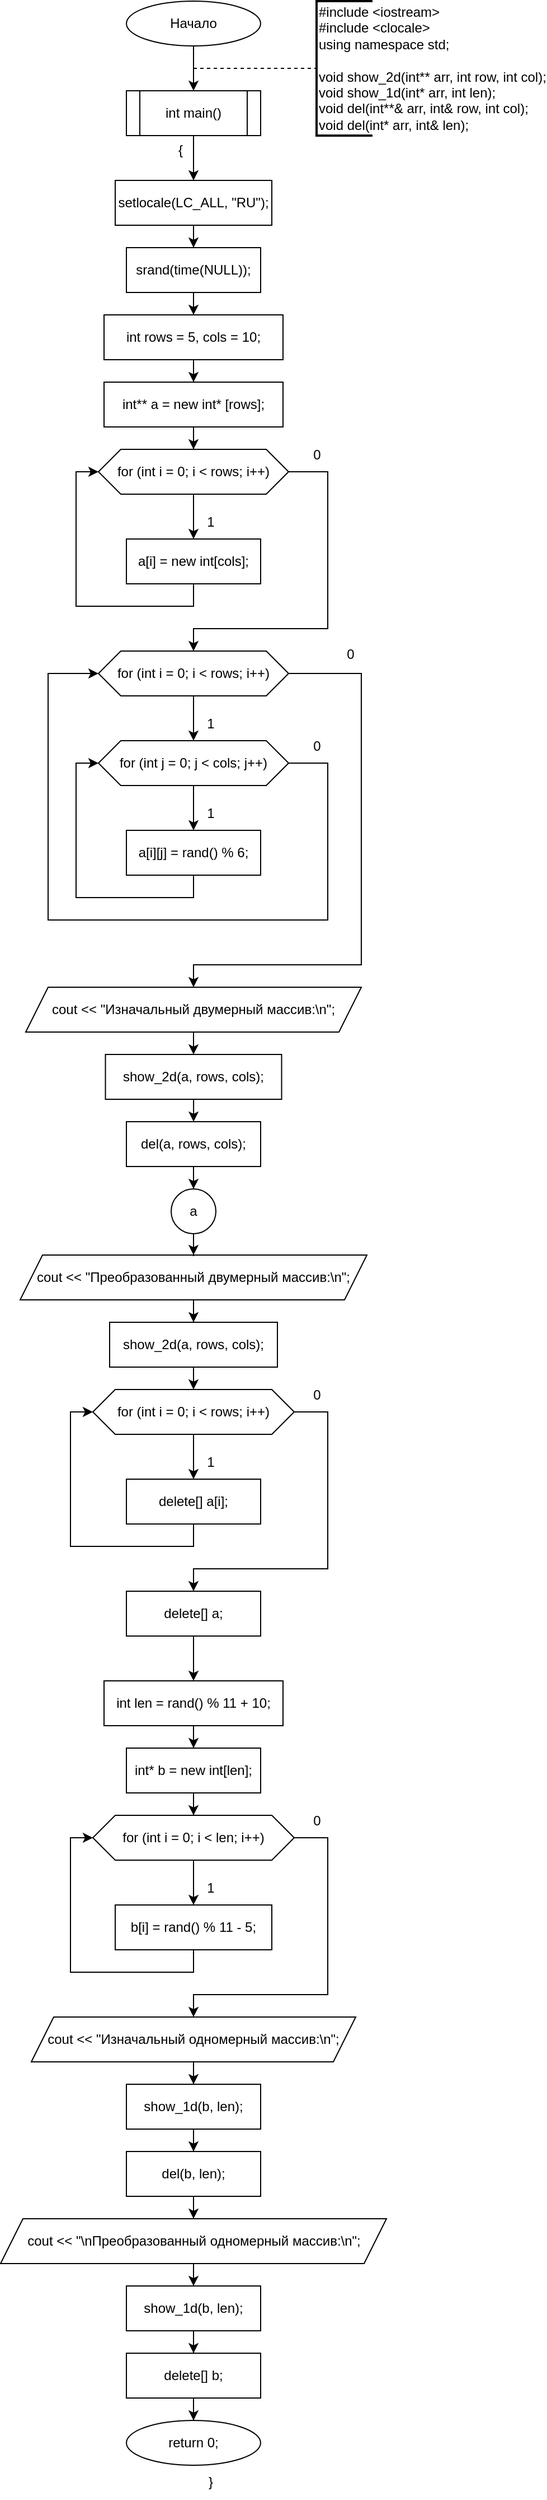 <mxfile version="25.0.2" pages="5">
  <diagram name="main" id="o676EOcZbi8cSNckMpRw">
    <mxGraphModel dx="2150" dy="1195" grid="1" gridSize="10" guides="1" tooltips="1" connect="1" arrows="1" fold="1" page="1" pageScale="1" pageWidth="827" pageHeight="1169" math="0" shadow="0">
      <root>
        <mxCell id="0" />
        <mxCell id="1" parent="0" />
        <mxCell id="97v99k0WATTVe8xnhOhV-4" value="" style="edgeStyle=orthogonalEdgeStyle;rounded=0;orthogonalLoop=1;jettySize=auto;html=1;" edge="1" parent="1" source="97v99k0WATTVe8xnhOhV-2" target="97v99k0WATTVe8xnhOhV-3">
          <mxGeometry relative="1" as="geometry" />
        </mxCell>
        <mxCell id="97v99k0WATTVe8xnhOhV-2" value="Начало" style="ellipse;whiteSpace=wrap;html=1;" vertex="1" parent="1">
          <mxGeometry x="380" y="80" width="120" height="40" as="geometry" />
        </mxCell>
        <mxCell id="97v99k0WATTVe8xnhOhV-8" value="" style="edgeStyle=orthogonalEdgeStyle;rounded=0;orthogonalLoop=1;jettySize=auto;html=1;" edge="1" parent="1" source="97v99k0WATTVe8xnhOhV-3" target="97v99k0WATTVe8xnhOhV-7">
          <mxGeometry relative="1" as="geometry" />
        </mxCell>
        <mxCell id="97v99k0WATTVe8xnhOhV-3" value="int main()" style="shape=process;whiteSpace=wrap;html=1;backgroundOutline=1;" vertex="1" parent="1">
          <mxGeometry x="380" y="160" width="120" height="40" as="geometry" />
        </mxCell>
        <mxCell id="97v99k0WATTVe8xnhOhV-5" value="" style="endArrow=none;dashed=1;html=1;rounded=0;" edge="1" parent="1" target="97v99k0WATTVe8xnhOhV-6">
          <mxGeometry width="50" height="50" relative="1" as="geometry">
            <mxPoint x="440" y="140" as="sourcePoint" />
            <mxPoint x="560" y="140" as="targetPoint" />
          </mxGeometry>
        </mxCell>
        <mxCell id="97v99k0WATTVe8xnhOhV-6" value="&lt;div&gt;#include &amp;lt;iostream&amp;gt;&lt;/div&gt;&lt;div&gt;#include &amp;lt;clocale&amp;gt;&lt;/div&gt;&lt;div&gt;using namespace std;&lt;/div&gt;&lt;div&gt;&lt;br&gt;&lt;/div&gt;&lt;div&gt;void show_2d(int** arr, int row, int col);&lt;/div&gt;&lt;div&gt;void show_1d(int* arr, int len);&lt;/div&gt;&lt;div&gt;void del(int**&amp;amp; arr, int&amp;amp; row, int col);&lt;/div&gt;&lt;div&gt;void del(int* arr, int&amp;amp; len);&lt;/div&gt;" style="strokeWidth=2;html=1;shape=mxgraph.flowchart.annotation_1;align=left;pointerEvents=1;" vertex="1" parent="1">
          <mxGeometry x="550" y="80" width="50" height="120" as="geometry" />
        </mxCell>
        <mxCell id="97v99k0WATTVe8xnhOhV-11" value="" style="edgeStyle=orthogonalEdgeStyle;rounded=0;orthogonalLoop=1;jettySize=auto;html=1;" edge="1" parent="1" source="97v99k0WATTVe8xnhOhV-7" target="97v99k0WATTVe8xnhOhV-10">
          <mxGeometry relative="1" as="geometry" />
        </mxCell>
        <mxCell id="97v99k0WATTVe8xnhOhV-7" value="setlocale(LC_ALL, &quot;RU&quot;);" style="whiteSpace=wrap;html=1;" vertex="1" parent="1">
          <mxGeometry x="370" y="240" width="140" height="40" as="geometry" />
        </mxCell>
        <mxCell id="97v99k0WATTVe8xnhOhV-9" value="{" style="text;html=1;align=center;verticalAlign=middle;resizable=0;points=[];autosize=1;strokeColor=none;fillColor=none;" vertex="1" parent="1">
          <mxGeometry x="413" y="198" width="30" height="30" as="geometry" />
        </mxCell>
        <mxCell id="97v99k0WATTVe8xnhOhV-13" value="" style="edgeStyle=orthogonalEdgeStyle;rounded=0;orthogonalLoop=1;jettySize=auto;html=1;" edge="1" parent="1" source="97v99k0WATTVe8xnhOhV-10" target="97v99k0WATTVe8xnhOhV-12">
          <mxGeometry relative="1" as="geometry" />
        </mxCell>
        <mxCell id="97v99k0WATTVe8xnhOhV-10" value="srand(time(NULL));" style="whiteSpace=wrap;html=1;" vertex="1" parent="1">
          <mxGeometry x="380" y="300" width="120" height="40" as="geometry" />
        </mxCell>
        <mxCell id="97v99k0WATTVe8xnhOhV-15" value="" style="edgeStyle=orthogonalEdgeStyle;rounded=0;orthogonalLoop=1;jettySize=auto;html=1;" edge="1" parent="1" source="97v99k0WATTVe8xnhOhV-12" target="97v99k0WATTVe8xnhOhV-14">
          <mxGeometry relative="1" as="geometry" />
        </mxCell>
        <mxCell id="97v99k0WATTVe8xnhOhV-12" value="int rows = 5, cols = 10;" style="whiteSpace=wrap;html=1;" vertex="1" parent="1">
          <mxGeometry x="360" y="360" width="160" height="40" as="geometry" />
        </mxCell>
        <mxCell id="97v99k0WATTVe8xnhOhV-17" value="" style="edgeStyle=orthogonalEdgeStyle;rounded=0;orthogonalLoop=1;jettySize=auto;html=1;" edge="1" parent="1" source="97v99k0WATTVe8xnhOhV-14" target="97v99k0WATTVe8xnhOhV-16">
          <mxGeometry relative="1" as="geometry" />
        </mxCell>
        <mxCell id="97v99k0WATTVe8xnhOhV-14" value="int** a = new int* [rows];" style="whiteSpace=wrap;html=1;" vertex="1" parent="1">
          <mxGeometry x="360" y="420" width="160" height="40" as="geometry" />
        </mxCell>
        <mxCell id="97v99k0WATTVe8xnhOhV-19" value="" style="edgeStyle=orthogonalEdgeStyle;rounded=0;orthogonalLoop=1;jettySize=auto;html=1;" edge="1" parent="1" source="97v99k0WATTVe8xnhOhV-16" target="97v99k0WATTVe8xnhOhV-18">
          <mxGeometry relative="1" as="geometry" />
        </mxCell>
        <mxCell id="97v99k0WATTVe8xnhOhV-22" style="edgeStyle=orthogonalEdgeStyle;rounded=0;orthogonalLoop=1;jettySize=auto;html=1;entryX=0.5;entryY=0;entryDx=0;entryDy=0;" edge="1" parent="1" source="97v99k0WATTVe8xnhOhV-16" target="97v99k0WATTVe8xnhOhV-24">
          <mxGeometry relative="1" as="geometry">
            <mxPoint x="440" y="660" as="targetPoint" />
            <Array as="points">
              <mxPoint x="560" y="500" />
              <mxPoint x="560" y="640" />
              <mxPoint x="440" y="640" />
            </Array>
          </mxGeometry>
        </mxCell>
        <mxCell id="97v99k0WATTVe8xnhOhV-16" value="for (int i = 0; i &amp;lt; rows; i++)" style="shape=hexagon;perimeter=hexagonPerimeter2;whiteSpace=wrap;html=1;fixedSize=1;" vertex="1" parent="1">
          <mxGeometry x="355" y="480" width="170" height="40" as="geometry" />
        </mxCell>
        <mxCell id="97v99k0WATTVe8xnhOhV-21" style="edgeStyle=orthogonalEdgeStyle;rounded=0;orthogonalLoop=1;jettySize=auto;html=1;entryX=0;entryY=0.5;entryDx=0;entryDy=0;" edge="1" parent="1" source="97v99k0WATTVe8xnhOhV-18" target="97v99k0WATTVe8xnhOhV-16">
          <mxGeometry relative="1" as="geometry">
            <Array as="points">
              <mxPoint x="440" y="620" />
              <mxPoint x="335" y="620" />
              <mxPoint x="335" y="500" />
            </Array>
          </mxGeometry>
        </mxCell>
        <mxCell id="97v99k0WATTVe8xnhOhV-18" value="a[i] = new int[cols];" style="whiteSpace=wrap;html=1;" vertex="1" parent="1">
          <mxGeometry x="380" y="560" width="120" height="40" as="geometry" />
        </mxCell>
        <mxCell id="97v99k0WATTVe8xnhOhV-20" value="1" style="text;html=1;align=center;verticalAlign=middle;resizable=0;points=[];autosize=1;strokeColor=none;fillColor=none;" vertex="1" parent="1">
          <mxGeometry x="440" y="530" width="30" height="30" as="geometry" />
        </mxCell>
        <mxCell id="97v99k0WATTVe8xnhOhV-23" value="0" style="text;html=1;align=center;verticalAlign=middle;resizable=0;points=[];autosize=1;strokeColor=none;fillColor=none;" vertex="1" parent="1">
          <mxGeometry x="535" y="470" width="30" height="30" as="geometry" />
        </mxCell>
        <mxCell id="97v99k0WATTVe8xnhOhV-26" value="" style="edgeStyle=orthogonalEdgeStyle;rounded=0;orthogonalLoop=1;jettySize=auto;html=1;" edge="1" parent="1" source="97v99k0WATTVe8xnhOhV-24" target="97v99k0WATTVe8xnhOhV-25">
          <mxGeometry relative="1" as="geometry" />
        </mxCell>
        <mxCell id="97v99k0WATTVe8xnhOhV-34" style="edgeStyle=orthogonalEdgeStyle;rounded=0;orthogonalLoop=1;jettySize=auto;html=1;entryX=0.5;entryY=0;entryDx=0;entryDy=0;" edge="1" parent="1" source="97v99k0WATTVe8xnhOhV-24" target="97v99k0WATTVe8xnhOhV-36">
          <mxGeometry relative="1" as="geometry">
            <mxPoint x="440" y="980" as="targetPoint" />
            <Array as="points">
              <mxPoint x="590" y="680" />
              <mxPoint x="590" y="940" />
              <mxPoint x="440" y="940" />
            </Array>
          </mxGeometry>
        </mxCell>
        <mxCell id="97v99k0WATTVe8xnhOhV-24" value="for (int i = 0; i &amp;lt; rows; i++)" style="shape=hexagon;perimeter=hexagonPerimeter2;whiteSpace=wrap;html=1;fixedSize=1;" vertex="1" parent="1">
          <mxGeometry x="355" y="660" width="170" height="40" as="geometry" />
        </mxCell>
        <mxCell id="97v99k0WATTVe8xnhOhV-29" value="" style="edgeStyle=orthogonalEdgeStyle;rounded=0;orthogonalLoop=1;jettySize=auto;html=1;" edge="1" parent="1" source="97v99k0WATTVe8xnhOhV-25" target="97v99k0WATTVe8xnhOhV-28">
          <mxGeometry relative="1" as="geometry" />
        </mxCell>
        <mxCell id="97v99k0WATTVe8xnhOhV-32" style="edgeStyle=orthogonalEdgeStyle;rounded=0;orthogonalLoop=1;jettySize=auto;html=1;entryX=0;entryY=0.5;entryDx=0;entryDy=0;" edge="1" parent="1" source="97v99k0WATTVe8xnhOhV-25" target="97v99k0WATTVe8xnhOhV-24">
          <mxGeometry relative="1" as="geometry">
            <Array as="points">
              <mxPoint x="560" y="760" />
              <mxPoint x="560" y="900" />
              <mxPoint x="310" y="900" />
              <mxPoint x="310" y="680" />
            </Array>
          </mxGeometry>
        </mxCell>
        <mxCell id="97v99k0WATTVe8xnhOhV-25" value="for (int j = 0; j &amp;lt; cols; j++)" style="shape=hexagon;perimeter=hexagonPerimeter2;whiteSpace=wrap;html=1;fixedSize=1;" vertex="1" parent="1">
          <mxGeometry x="355" y="740" width="170" height="40" as="geometry" />
        </mxCell>
        <mxCell id="97v99k0WATTVe8xnhOhV-27" value="1" style="text;html=1;align=center;verticalAlign=middle;resizable=0;points=[];autosize=1;strokeColor=none;fillColor=none;" vertex="1" parent="1">
          <mxGeometry x="440" y="710" width="30" height="30" as="geometry" />
        </mxCell>
        <mxCell id="97v99k0WATTVe8xnhOhV-31" style="edgeStyle=orthogonalEdgeStyle;rounded=0;orthogonalLoop=1;jettySize=auto;html=1;entryX=0;entryY=0.5;entryDx=0;entryDy=0;" edge="1" parent="1" source="97v99k0WATTVe8xnhOhV-28" target="97v99k0WATTVe8xnhOhV-25">
          <mxGeometry relative="1" as="geometry">
            <Array as="points">
              <mxPoint x="440" y="880" />
              <mxPoint x="335" y="880" />
              <mxPoint x="335" y="760" />
            </Array>
          </mxGeometry>
        </mxCell>
        <mxCell id="97v99k0WATTVe8xnhOhV-28" value="a[i][j] = rand() % 6;" style="whiteSpace=wrap;html=1;" vertex="1" parent="1">
          <mxGeometry x="380" y="820" width="120" height="40" as="geometry" />
        </mxCell>
        <mxCell id="97v99k0WATTVe8xnhOhV-30" value="1" style="text;html=1;align=center;verticalAlign=middle;resizable=0;points=[];autosize=1;strokeColor=none;fillColor=none;" vertex="1" parent="1">
          <mxGeometry x="440" y="790" width="30" height="30" as="geometry" />
        </mxCell>
        <mxCell id="97v99k0WATTVe8xnhOhV-33" value="0" style="text;html=1;align=center;verticalAlign=middle;resizable=0;points=[];autosize=1;strokeColor=none;fillColor=none;" vertex="1" parent="1">
          <mxGeometry x="535" y="730" width="30" height="30" as="geometry" />
        </mxCell>
        <mxCell id="97v99k0WATTVe8xnhOhV-35" value="0" style="text;html=1;align=center;verticalAlign=middle;resizable=0;points=[];autosize=1;strokeColor=none;fillColor=none;" vertex="1" parent="1">
          <mxGeometry x="565" y="648" width="30" height="30" as="geometry" />
        </mxCell>
        <mxCell id="97v99k0WATTVe8xnhOhV-38" value="" style="edgeStyle=orthogonalEdgeStyle;rounded=0;orthogonalLoop=1;jettySize=auto;html=1;" edge="1" parent="1" source="97v99k0WATTVe8xnhOhV-36" target="97v99k0WATTVe8xnhOhV-37">
          <mxGeometry relative="1" as="geometry" />
        </mxCell>
        <mxCell id="97v99k0WATTVe8xnhOhV-36" value="cout &amp;lt;&amp;lt; &quot;Изначальный двумерный массив:\n&quot;;" style="shape=parallelogram;perimeter=parallelogramPerimeter;whiteSpace=wrap;html=1;fixedSize=1;" vertex="1" parent="1">
          <mxGeometry x="290" y="960" width="300" height="40" as="geometry" />
        </mxCell>
        <mxCell id="97v99k0WATTVe8xnhOhV-40" value="" style="edgeStyle=orthogonalEdgeStyle;rounded=0;orthogonalLoop=1;jettySize=auto;html=1;" edge="1" parent="1" source="97v99k0WATTVe8xnhOhV-37" target="97v99k0WATTVe8xnhOhV-39">
          <mxGeometry relative="1" as="geometry" />
        </mxCell>
        <mxCell id="97v99k0WATTVe8xnhOhV-37" value="show_2d(a, rows, cols);" style="whiteSpace=wrap;html=1;" vertex="1" parent="1">
          <mxGeometry x="361.25" y="1020" width="157.5" height="40" as="geometry" />
        </mxCell>
        <mxCell id="gc3Ty91nc2YnhxDRi-jK-2" style="edgeStyle=orthogonalEdgeStyle;rounded=0;orthogonalLoop=1;jettySize=auto;html=1;entryX=0.5;entryY=0;entryDx=0;entryDy=0;" edge="1" parent="1" source="97v99k0WATTVe8xnhOhV-39" target="gc3Ty91nc2YnhxDRi-jK-1">
          <mxGeometry relative="1" as="geometry" />
        </mxCell>
        <mxCell id="97v99k0WATTVe8xnhOhV-39" value="del(a, rows, cols);" style="whiteSpace=wrap;html=1;" vertex="1" parent="1">
          <mxGeometry x="380" y="1080" width="120" height="40" as="geometry" />
        </mxCell>
        <mxCell id="97v99k0WATTVe8xnhOhV-44" value="" style="edgeStyle=orthogonalEdgeStyle;rounded=0;orthogonalLoop=1;jettySize=auto;html=1;" edge="1" parent="1" source="97v99k0WATTVe8xnhOhV-41" target="97v99k0WATTVe8xnhOhV-43">
          <mxGeometry relative="1" as="geometry" />
        </mxCell>
        <mxCell id="97v99k0WATTVe8xnhOhV-41" value="cout &amp;lt;&amp;lt; &quot;Преобразованный двумерный массив:\n&quot;;" style="shape=parallelogram;perimeter=parallelogramPerimeter;whiteSpace=wrap;html=1;fixedSize=1;" vertex="1" parent="1">
          <mxGeometry x="285" y="1199" width="310" height="40" as="geometry" />
        </mxCell>
        <mxCell id="97v99k0WATTVe8xnhOhV-46" value="" style="edgeStyle=orthogonalEdgeStyle;rounded=0;orthogonalLoop=1;jettySize=auto;html=1;" edge="1" parent="1" source="97v99k0WATTVe8xnhOhV-43" target="97v99k0WATTVe8xnhOhV-45">
          <mxGeometry relative="1" as="geometry" />
        </mxCell>
        <mxCell id="97v99k0WATTVe8xnhOhV-43" value="show_2d(a, rows, cols);" style="whiteSpace=wrap;html=1;" vertex="1" parent="1">
          <mxGeometry x="365" y="1259" width="150" height="40" as="geometry" />
        </mxCell>
        <mxCell id="97v99k0WATTVe8xnhOhV-48" value="" style="edgeStyle=orthogonalEdgeStyle;rounded=0;orthogonalLoop=1;jettySize=auto;html=1;" edge="1" parent="1" source="97v99k0WATTVe8xnhOhV-45" target="97v99k0WATTVe8xnhOhV-47">
          <mxGeometry relative="1" as="geometry" />
        </mxCell>
        <mxCell id="97v99k0WATTVe8xnhOhV-51" style="edgeStyle=orthogonalEdgeStyle;rounded=0;orthogonalLoop=1;jettySize=auto;html=1;entryX=0.5;entryY=0;entryDx=0;entryDy=0;" edge="1" parent="1" source="97v99k0WATTVe8xnhOhV-45" target="97v99k0WATTVe8xnhOhV-53">
          <mxGeometry relative="1" as="geometry">
            <mxPoint x="440" y="1519" as="targetPoint" />
            <Array as="points">
              <mxPoint x="560" y="1339" />
              <mxPoint x="560" y="1479" />
              <mxPoint x="440" y="1479" />
            </Array>
          </mxGeometry>
        </mxCell>
        <mxCell id="97v99k0WATTVe8xnhOhV-45" value="for (int i = 0; i &amp;lt; rows; i++)" style="shape=hexagon;perimeter=hexagonPerimeter2;whiteSpace=wrap;html=1;fixedSize=1;" vertex="1" parent="1">
          <mxGeometry x="350" y="1319" width="180" height="40" as="geometry" />
        </mxCell>
        <mxCell id="97v99k0WATTVe8xnhOhV-50" style="edgeStyle=orthogonalEdgeStyle;rounded=0;orthogonalLoop=1;jettySize=auto;html=1;entryX=0;entryY=0.5;entryDx=0;entryDy=0;" edge="1" parent="1" source="97v99k0WATTVe8xnhOhV-47" target="97v99k0WATTVe8xnhOhV-45">
          <mxGeometry relative="1" as="geometry">
            <Array as="points">
              <mxPoint x="440" y="1459" />
              <mxPoint x="330" y="1459" />
              <mxPoint x="330" y="1339" />
            </Array>
          </mxGeometry>
        </mxCell>
        <mxCell id="97v99k0WATTVe8xnhOhV-47" value="delete[] a[i];" style="whiteSpace=wrap;html=1;" vertex="1" parent="1">
          <mxGeometry x="380" y="1399" width="120" height="40" as="geometry" />
        </mxCell>
        <mxCell id="97v99k0WATTVe8xnhOhV-49" value="1" style="text;html=1;align=center;verticalAlign=middle;resizable=0;points=[];autosize=1;strokeColor=none;fillColor=none;" vertex="1" parent="1">
          <mxGeometry x="440" y="1369" width="30" height="30" as="geometry" />
        </mxCell>
        <mxCell id="97v99k0WATTVe8xnhOhV-52" value="0" style="text;html=1;align=center;verticalAlign=middle;resizable=0;points=[];autosize=1;strokeColor=none;fillColor=none;" vertex="1" parent="1">
          <mxGeometry x="535" y="1309" width="30" height="30" as="geometry" />
        </mxCell>
        <mxCell id="97v99k0WATTVe8xnhOhV-55" value="" style="edgeStyle=orthogonalEdgeStyle;rounded=0;orthogonalLoop=1;jettySize=auto;html=1;" edge="1" parent="1" source="97v99k0WATTVe8xnhOhV-53" target="97v99k0WATTVe8xnhOhV-54">
          <mxGeometry relative="1" as="geometry" />
        </mxCell>
        <mxCell id="97v99k0WATTVe8xnhOhV-53" value="delete[] a;" style="rounded=0;whiteSpace=wrap;html=1;" vertex="1" parent="1">
          <mxGeometry x="380" y="1499" width="120" height="40" as="geometry" />
        </mxCell>
        <mxCell id="97v99k0WATTVe8xnhOhV-57" value="" style="edgeStyle=orthogonalEdgeStyle;rounded=0;orthogonalLoop=1;jettySize=auto;html=1;" edge="1" parent="1" source="97v99k0WATTVe8xnhOhV-54" target="97v99k0WATTVe8xnhOhV-56">
          <mxGeometry relative="1" as="geometry" />
        </mxCell>
        <mxCell id="97v99k0WATTVe8xnhOhV-54" value="int len = rand() % 11 + 10;" style="whiteSpace=wrap;html=1;rounded=0;" vertex="1" parent="1">
          <mxGeometry x="360" y="1579" width="160" height="40" as="geometry" />
        </mxCell>
        <mxCell id="97v99k0WATTVe8xnhOhV-65" style="edgeStyle=orthogonalEdgeStyle;rounded=0;orthogonalLoop=1;jettySize=auto;html=1;entryX=0.5;entryY=0;entryDx=0;entryDy=0;" edge="1" parent="1" source="97v99k0WATTVe8xnhOhV-56" target="97v99k0WATTVe8xnhOhV-60">
          <mxGeometry relative="1" as="geometry" />
        </mxCell>
        <mxCell id="97v99k0WATTVe8xnhOhV-56" value="int* b = new int[len];" style="whiteSpace=wrap;html=1;rounded=0;" vertex="1" parent="1">
          <mxGeometry x="380" y="1639" width="120" height="40" as="geometry" />
        </mxCell>
        <mxCell id="97v99k0WATTVe8xnhOhV-58" value="" style="edgeStyle=orthogonalEdgeStyle;rounded=0;orthogonalLoop=1;jettySize=auto;html=1;" edge="1" parent="1" source="97v99k0WATTVe8xnhOhV-60" target="97v99k0WATTVe8xnhOhV-62">
          <mxGeometry relative="1" as="geometry" />
        </mxCell>
        <mxCell id="97v99k0WATTVe8xnhOhV-59" style="edgeStyle=orthogonalEdgeStyle;rounded=0;orthogonalLoop=1;jettySize=auto;html=1;entryX=0.5;entryY=0;entryDx=0;entryDy=0;" edge="1" parent="1" source="97v99k0WATTVe8xnhOhV-60" target="97v99k0WATTVe8xnhOhV-66">
          <mxGeometry relative="1" as="geometry">
            <mxPoint x="440" y="1879" as="targetPoint" />
            <Array as="points">
              <mxPoint x="560" y="1719" />
              <mxPoint x="560" y="1859" />
              <mxPoint x="440" y="1859" />
            </Array>
          </mxGeometry>
        </mxCell>
        <mxCell id="97v99k0WATTVe8xnhOhV-60" value="for (int i = 0; i &amp;lt; len; i++)" style="shape=hexagon;perimeter=hexagonPerimeter2;whiteSpace=wrap;html=1;fixedSize=1;" vertex="1" parent="1">
          <mxGeometry x="350" y="1699" width="180" height="40" as="geometry" />
        </mxCell>
        <mxCell id="97v99k0WATTVe8xnhOhV-61" style="edgeStyle=orthogonalEdgeStyle;rounded=0;orthogonalLoop=1;jettySize=auto;html=1;entryX=0;entryY=0.5;entryDx=0;entryDy=0;" edge="1" parent="1" source="97v99k0WATTVe8xnhOhV-62" target="97v99k0WATTVe8xnhOhV-60">
          <mxGeometry relative="1" as="geometry">
            <Array as="points">
              <mxPoint x="440" y="1839" />
              <mxPoint x="330" y="1839" />
              <mxPoint x="330" y="1719" />
            </Array>
          </mxGeometry>
        </mxCell>
        <mxCell id="97v99k0WATTVe8xnhOhV-62" value="b[i] = rand() % 11 - 5;" style="whiteSpace=wrap;html=1;" vertex="1" parent="1">
          <mxGeometry x="370" y="1779" width="140" height="40" as="geometry" />
        </mxCell>
        <mxCell id="97v99k0WATTVe8xnhOhV-63" value="1" style="text;html=1;align=center;verticalAlign=middle;resizable=0;points=[];autosize=1;strokeColor=none;fillColor=none;" vertex="1" parent="1">
          <mxGeometry x="440" y="1749" width="30" height="30" as="geometry" />
        </mxCell>
        <mxCell id="97v99k0WATTVe8xnhOhV-64" value="0" style="text;html=1;align=center;verticalAlign=middle;resizable=0;points=[];autosize=1;strokeColor=none;fillColor=none;" vertex="1" parent="1">
          <mxGeometry x="535" y="1689" width="30" height="30" as="geometry" />
        </mxCell>
        <mxCell id="97v99k0WATTVe8xnhOhV-68" value="" style="edgeStyle=orthogonalEdgeStyle;rounded=0;orthogonalLoop=1;jettySize=auto;html=1;" edge="1" parent="1" source="97v99k0WATTVe8xnhOhV-66" target="97v99k0WATTVe8xnhOhV-67">
          <mxGeometry relative="1" as="geometry" />
        </mxCell>
        <mxCell id="97v99k0WATTVe8xnhOhV-66" value="cout &amp;lt;&amp;lt; &quot;Изначальный одномерный массив:\n&quot;;" style="shape=parallelogram;perimeter=parallelogramPerimeter;whiteSpace=wrap;html=1;fixedSize=1;" vertex="1" parent="1">
          <mxGeometry x="295" y="1879" width="290" height="40" as="geometry" />
        </mxCell>
        <mxCell id="97v99k0WATTVe8xnhOhV-72" value="" style="edgeStyle=orthogonalEdgeStyle;rounded=0;orthogonalLoop=1;jettySize=auto;html=1;" edge="1" parent="1" source="97v99k0WATTVe8xnhOhV-67" target="97v99k0WATTVe8xnhOhV-71">
          <mxGeometry relative="1" as="geometry" />
        </mxCell>
        <mxCell id="97v99k0WATTVe8xnhOhV-67" value="show_1d(b, len);" style="whiteSpace=wrap;html=1;" vertex="1" parent="1">
          <mxGeometry x="380" y="1939" width="120" height="40" as="geometry" />
        </mxCell>
        <mxCell id="97v99k0WATTVe8xnhOhV-76" style="edgeStyle=orthogonalEdgeStyle;rounded=0;orthogonalLoop=1;jettySize=auto;html=1;entryX=0.5;entryY=0;entryDx=0;entryDy=0;" edge="1" parent="1" source="97v99k0WATTVe8xnhOhV-71" target="97v99k0WATTVe8xnhOhV-74">
          <mxGeometry relative="1" as="geometry" />
        </mxCell>
        <mxCell id="97v99k0WATTVe8xnhOhV-71" value="del(b, len);" style="whiteSpace=wrap;html=1;" vertex="1" parent="1">
          <mxGeometry x="380" y="1999" width="120" height="40" as="geometry" />
        </mxCell>
        <mxCell id="97v99k0WATTVe8xnhOhV-73" value="" style="edgeStyle=orthogonalEdgeStyle;rounded=0;orthogonalLoop=1;jettySize=auto;html=1;" edge="1" parent="1" source="97v99k0WATTVe8xnhOhV-74" target="97v99k0WATTVe8xnhOhV-75">
          <mxGeometry relative="1" as="geometry" />
        </mxCell>
        <mxCell id="97v99k0WATTVe8xnhOhV-74" value="cout &amp;lt;&amp;lt; &quot;\nПреобразованный одномерный массив:\n&quot;;" style="shape=parallelogram;perimeter=parallelogramPerimeter;whiteSpace=wrap;html=1;fixedSize=1;" vertex="1" parent="1">
          <mxGeometry x="267.5" y="2059" width="345" height="40" as="geometry" />
        </mxCell>
        <mxCell id="97v99k0WATTVe8xnhOhV-78" value="" style="edgeStyle=orthogonalEdgeStyle;rounded=0;orthogonalLoop=1;jettySize=auto;html=1;" edge="1" parent="1" source="97v99k0WATTVe8xnhOhV-75" target="97v99k0WATTVe8xnhOhV-77">
          <mxGeometry relative="1" as="geometry" />
        </mxCell>
        <mxCell id="97v99k0WATTVe8xnhOhV-75" value="show_1d(b, len);" style="whiteSpace=wrap;html=1;" vertex="1" parent="1">
          <mxGeometry x="380" y="2119" width="120" height="40" as="geometry" />
        </mxCell>
        <mxCell id="97v99k0WATTVe8xnhOhV-80" style="edgeStyle=orthogonalEdgeStyle;rounded=0;orthogonalLoop=1;jettySize=auto;html=1;entryX=0.5;entryY=0;entryDx=0;entryDy=0;" edge="1" parent="1" source="97v99k0WATTVe8xnhOhV-77" target="97v99k0WATTVe8xnhOhV-79">
          <mxGeometry relative="1" as="geometry" />
        </mxCell>
        <mxCell id="97v99k0WATTVe8xnhOhV-77" value="delete[] b;" style="whiteSpace=wrap;html=1;" vertex="1" parent="1">
          <mxGeometry x="380" y="2179" width="120" height="40" as="geometry" />
        </mxCell>
        <mxCell id="97v99k0WATTVe8xnhOhV-79" value="return 0;" style="ellipse;whiteSpace=wrap;html=1;" vertex="1" parent="1">
          <mxGeometry x="380" y="2239" width="120" height="40" as="geometry" />
        </mxCell>
        <mxCell id="97v99k0WATTVe8xnhOhV-81" value="}" style="text;html=1;align=center;verticalAlign=middle;resizable=0;points=[];autosize=1;strokeColor=none;fillColor=none;" vertex="1" parent="1">
          <mxGeometry x="440" y="2279" width="30" height="30" as="geometry" />
        </mxCell>
        <mxCell id="gc3Ty91nc2YnhxDRi-jK-3" style="edgeStyle=orthogonalEdgeStyle;rounded=0;orthogonalLoop=1;jettySize=auto;html=1;entryX=0.5;entryY=0;entryDx=0;entryDy=0;" edge="1" parent="1" source="gc3Ty91nc2YnhxDRi-jK-1" target="97v99k0WATTVe8xnhOhV-41">
          <mxGeometry relative="1" as="geometry" />
        </mxCell>
        <mxCell id="gc3Ty91nc2YnhxDRi-jK-1" value="a" style="ellipse;whiteSpace=wrap;html=1;aspect=fixed;" vertex="1" parent="1">
          <mxGeometry x="420" y="1140" width="40" height="40" as="geometry" />
        </mxCell>
      </root>
    </mxGraphModel>
  </diagram>
  <diagram id="w5glaUgHDWt9onjZj_PO" name="show_2d">
    <mxGraphModel dx="1290" dy="717" grid="1" gridSize="10" guides="1" tooltips="1" connect="1" arrows="1" fold="1" page="1" pageScale="1" pageWidth="827" pageHeight="1169" math="0" shadow="0">
      <root>
        <mxCell id="0" />
        <mxCell id="1" parent="0" />
        <mxCell id="IrXPSJ3oZPg36sDIqnb2-4" value="" style="edgeStyle=orthogonalEdgeStyle;rounded=0;orthogonalLoop=1;jettySize=auto;html=1;" edge="1" parent="1" source="IrXPSJ3oZPg36sDIqnb2-2" target="IrXPSJ3oZPg36sDIqnb2-3">
          <mxGeometry relative="1" as="geometry" />
        </mxCell>
        <mxCell id="IrXPSJ3oZPg36sDIqnb2-2" value="void show_2d(int** arr, int row, int col)" style="shape=process;whiteSpace=wrap;html=1;backgroundOutline=1;" vertex="1" parent="1">
          <mxGeometry x="350" y="80" width="260" height="40" as="geometry" />
        </mxCell>
        <mxCell id="IrXPSJ3oZPg36sDIqnb2-7" value="" style="edgeStyle=orthogonalEdgeStyle;rounded=0;orthogonalLoop=1;jettySize=auto;html=1;" edge="1" parent="1" source="IrXPSJ3oZPg36sDIqnb2-3" target="IrXPSJ3oZPg36sDIqnb2-6">
          <mxGeometry relative="1" as="geometry" />
        </mxCell>
        <mxCell id="IrXPSJ3oZPg36sDIqnb2-20" value="" style="edgeStyle=orthogonalEdgeStyle;rounded=0;orthogonalLoop=1;jettySize=auto;html=1;" edge="1" parent="1" source="IrXPSJ3oZPg36sDIqnb2-3" target="IrXPSJ3oZPg36sDIqnb2-19">
          <mxGeometry relative="1" as="geometry" />
        </mxCell>
        <mxCell id="IrXPSJ3oZPg36sDIqnb2-3" value="for (int i = 0; i &amp;lt; row; i++)" style="shape=hexagon;perimeter=hexagonPerimeter2;whiteSpace=wrap;html=1;fixedSize=1;" vertex="1" parent="1">
          <mxGeometry x="405" y="160" width="150" height="40" as="geometry" />
        </mxCell>
        <mxCell id="IrXPSJ3oZPg36sDIqnb2-5" value="{" style="text;html=1;align=center;verticalAlign=middle;resizable=0;points=[];autosize=1;strokeColor=none;fillColor=none;" vertex="1" parent="1">
          <mxGeometry x="455" y="120" width="30" height="30" as="geometry" />
        </mxCell>
        <mxCell id="IrXPSJ3oZPg36sDIqnb2-11" value="" style="edgeStyle=orthogonalEdgeStyle;rounded=0;orthogonalLoop=1;jettySize=auto;html=1;" edge="1" parent="1" source="IrXPSJ3oZPg36sDIqnb2-6" target="IrXPSJ3oZPg36sDIqnb2-10">
          <mxGeometry relative="1" as="geometry" />
        </mxCell>
        <mxCell id="IrXPSJ3oZPg36sDIqnb2-14" style="edgeStyle=orthogonalEdgeStyle;rounded=0;orthogonalLoop=1;jettySize=auto;html=1;" edge="1" parent="1" source="IrXPSJ3oZPg36sDIqnb2-6" target="IrXPSJ3oZPg36sDIqnb2-16">
          <mxGeometry relative="1" as="geometry">
            <mxPoint x="480" y="420" as="targetPoint" />
            <Array as="points">
              <mxPoint x="580" y="260" />
              <mxPoint x="580" y="400" />
              <mxPoint x="480" y="400" />
            </Array>
          </mxGeometry>
        </mxCell>
        <mxCell id="IrXPSJ3oZPg36sDIqnb2-6" value="for (int j = 0; j &amp;lt; col; j++)" style="shape=hexagon;perimeter=hexagonPerimeter2;whiteSpace=wrap;html=1;fixedSize=1;" vertex="1" parent="1">
          <mxGeometry x="405" y="240" width="150" height="40" as="geometry" />
        </mxCell>
        <mxCell id="IrXPSJ3oZPg36sDIqnb2-8" value="{" style="text;html=1;align=center;verticalAlign=middle;resizable=0;points=[];autosize=1;strokeColor=none;fillColor=none;" vertex="1" parent="1">
          <mxGeometry x="455" y="200" width="30" height="30" as="geometry" />
        </mxCell>
        <mxCell id="IrXPSJ3oZPg36sDIqnb2-9" value="1" style="text;html=1;align=center;verticalAlign=middle;resizable=0;points=[];autosize=1;strokeColor=none;fillColor=none;" vertex="1" parent="1">
          <mxGeometry x="480" y="210" width="30" height="30" as="geometry" />
        </mxCell>
        <mxCell id="IrXPSJ3oZPg36sDIqnb2-13" style="edgeStyle=orthogonalEdgeStyle;rounded=0;orthogonalLoop=1;jettySize=auto;html=1;entryX=0;entryY=0.5;entryDx=0;entryDy=0;" edge="1" parent="1" source="IrXPSJ3oZPg36sDIqnb2-10" target="IrXPSJ3oZPg36sDIqnb2-6">
          <mxGeometry relative="1" as="geometry">
            <Array as="points">
              <mxPoint x="480" y="380" />
              <mxPoint x="380" y="380" />
              <mxPoint x="380" y="260" />
            </Array>
          </mxGeometry>
        </mxCell>
        <mxCell id="IrXPSJ3oZPg36sDIqnb2-10" value="cout &amp;lt;&amp;lt; arr[i][j] &amp;lt;&amp;lt; &#39; &#39;;" style="shape=parallelogram;perimeter=parallelogramPerimeter;whiteSpace=wrap;html=1;fixedSize=1;" vertex="1" parent="1">
          <mxGeometry x="400" y="320" width="160" height="40" as="geometry" />
        </mxCell>
        <mxCell id="IrXPSJ3oZPg36sDIqnb2-12" value="1" style="text;html=1;align=center;verticalAlign=middle;resizable=0;points=[];autosize=1;strokeColor=none;fillColor=none;" vertex="1" parent="1">
          <mxGeometry x="480" y="290" width="30" height="30" as="geometry" />
        </mxCell>
        <mxCell id="IrXPSJ3oZPg36sDIqnb2-15" value="0" style="text;html=1;align=center;verticalAlign=middle;resizable=0;points=[];autosize=1;strokeColor=none;fillColor=none;" vertex="1" parent="1">
          <mxGeometry x="555" y="238" width="30" height="30" as="geometry" />
        </mxCell>
        <mxCell id="IrXPSJ3oZPg36sDIqnb2-17" style="edgeStyle=orthogonalEdgeStyle;rounded=0;orthogonalLoop=1;jettySize=auto;html=1;entryX=0;entryY=0.5;entryDx=0;entryDy=0;" edge="1" parent="1" source="IrXPSJ3oZPg36sDIqnb2-16" target="IrXPSJ3oZPg36sDIqnb2-3">
          <mxGeometry relative="1" as="geometry">
            <Array as="points">
              <mxPoint x="480" y="480" />
              <mxPoint x="360" y="480" />
              <mxPoint x="360" y="180" />
            </Array>
          </mxGeometry>
        </mxCell>
        <mxCell id="IrXPSJ3oZPg36sDIqnb2-16" value="cout &amp;lt;&amp;lt; endl;" style="shape=parallelogram;perimeter=parallelogramPerimeter;whiteSpace=wrap;html=1;fixedSize=1;" vertex="1" parent="1">
          <mxGeometry x="420" y="420" width="120" height="40" as="geometry" />
        </mxCell>
        <mxCell id="IrXPSJ3oZPg36sDIqnb2-24" style="edgeStyle=orthogonalEdgeStyle;rounded=0;orthogonalLoop=1;jettySize=auto;html=1;entryX=0.5;entryY=0;entryDx=0;entryDy=0;" edge="1" parent="1" source="IrXPSJ3oZPg36sDIqnb2-19" target="IrXPSJ3oZPg36sDIqnb2-23">
          <mxGeometry relative="1" as="geometry" />
        </mxCell>
        <mxCell id="IrXPSJ3oZPg36sDIqnb2-19" value="cout &amp;lt;&amp;lt; endl;" style="shape=parallelogram;perimeter=parallelogramPerimeter;whiteSpace=wrap;html=1;fixedSize=1;" vertex="1" parent="1">
          <mxGeometry x="640" y="238" width="120" height="42" as="geometry" />
        </mxCell>
        <mxCell id="IrXPSJ3oZPg36sDIqnb2-21" value="}" style="text;html=1;align=center;verticalAlign=middle;resizable=0;points=[];autosize=1;strokeColor=none;fillColor=none;" vertex="1" parent="1">
          <mxGeometry x="480" y="458" width="30" height="30" as="geometry" />
        </mxCell>
        <mxCell id="IrXPSJ3oZPg36sDIqnb2-22" value="0" style="text;html=1;align=center;verticalAlign=middle;resizable=0;points=[];autosize=1;strokeColor=none;fillColor=none;" vertex="1" parent="1">
          <mxGeometry x="675" y="148" width="30" height="30" as="geometry" />
        </mxCell>
        <mxCell id="IrXPSJ3oZPg36sDIqnb2-23" value="return;" style="ellipse;whiteSpace=wrap;html=1;" vertex="1" parent="1">
          <mxGeometry x="640" y="300" width="120" height="40" as="geometry" />
        </mxCell>
        <mxCell id="IrXPSJ3oZPg36sDIqnb2-25" value="}" style="text;html=1;align=center;verticalAlign=middle;resizable=0;points=[];autosize=1;strokeColor=none;fillColor=none;" vertex="1" parent="1">
          <mxGeometry x="695" y="338" width="30" height="30" as="geometry" />
        </mxCell>
      </root>
    </mxGraphModel>
  </diagram>
  <diagram id="63QFQVr3EHEPmLAbJ-sm" name="show_1d">
    <mxGraphModel dx="1290" dy="717" grid="1" gridSize="10" guides="1" tooltips="1" connect="1" arrows="1" fold="1" page="1" pageScale="1" pageWidth="827" pageHeight="1169" math="0" shadow="0">
      <root>
        <mxCell id="0" />
        <mxCell id="1" parent="0" />
        <mxCell id="xHQZaiPQ4asHTQyDnLcL-3" value="" style="edgeStyle=orthogonalEdgeStyle;rounded=0;orthogonalLoop=1;jettySize=auto;html=1;" edge="1" parent="1" source="xHQZaiPQ4asHTQyDnLcL-1" target="xHQZaiPQ4asHTQyDnLcL-2">
          <mxGeometry relative="1" as="geometry" />
        </mxCell>
        <mxCell id="xHQZaiPQ4asHTQyDnLcL-1" value="void show_1d(int* arr, int len)" style="shape=process;whiteSpace=wrap;html=1;backgroundOutline=1;" vertex="1" parent="1">
          <mxGeometry x="370" y="80" width="220" height="40" as="geometry" />
        </mxCell>
        <mxCell id="xHQZaiPQ4asHTQyDnLcL-6" value="" style="edgeStyle=orthogonalEdgeStyle;rounded=0;orthogonalLoop=1;jettySize=auto;html=1;" edge="1" parent="1" source="xHQZaiPQ4asHTQyDnLcL-2" target="xHQZaiPQ4asHTQyDnLcL-5">
          <mxGeometry relative="1" as="geometry" />
        </mxCell>
        <mxCell id="xHQZaiPQ4asHTQyDnLcL-2" value="cout &amp;lt;&amp;lt; &#39;{&#39;;" style="shape=parallelogram;perimeter=parallelogramPerimeter;whiteSpace=wrap;html=1;fixedSize=1;" vertex="1" parent="1">
          <mxGeometry x="420" y="160" width="120" height="40" as="geometry" />
        </mxCell>
        <mxCell id="xHQZaiPQ4asHTQyDnLcL-4" value="{" style="text;html=1;align=center;verticalAlign=middle;resizable=0;points=[];autosize=1;strokeColor=none;fillColor=none;" vertex="1" parent="1">
          <mxGeometry x="455" y="120" width="30" height="30" as="geometry" />
        </mxCell>
        <mxCell id="xHQZaiPQ4asHTQyDnLcL-8" value="" style="edgeStyle=orthogonalEdgeStyle;rounded=0;orthogonalLoop=1;jettySize=auto;html=1;" edge="1" parent="1" source="xHQZaiPQ4asHTQyDnLcL-5" target="xHQZaiPQ4asHTQyDnLcL-7">
          <mxGeometry relative="1" as="geometry" />
        </mxCell>
        <mxCell id="EL9Qi_2Z2EL3xg_B0QNp-5" style="edgeStyle=orthogonalEdgeStyle;rounded=0;orthogonalLoop=1;jettySize=auto;html=1;entryX=0.5;entryY=0;entryDx=0;entryDy=0;" edge="1" parent="1" source="xHQZaiPQ4asHTQyDnLcL-5" target="EL9Qi_2Z2EL3xg_B0QNp-2">
          <mxGeometry relative="1" as="geometry" />
        </mxCell>
        <mxCell id="xHQZaiPQ4asHTQyDnLcL-5" value="for (int i = 0; i &amp;lt; len; i++)" style="shape=hexagon;perimeter=hexagonPerimeter2;whiteSpace=wrap;html=1;fixedSize=1;" vertex="1" parent="1">
          <mxGeometry x="400" y="220" width="160" height="40" as="geometry" />
        </mxCell>
        <mxCell id="xHQZaiPQ4asHTQyDnLcL-12" value="" style="edgeStyle=orthogonalEdgeStyle;rounded=0;orthogonalLoop=1;jettySize=auto;html=1;" edge="1" parent="1" source="xHQZaiPQ4asHTQyDnLcL-7" target="xHQZaiPQ4asHTQyDnLcL-11">
          <mxGeometry relative="1" as="geometry" />
        </mxCell>
        <mxCell id="xHQZaiPQ4asHTQyDnLcL-7" value="cout &amp;lt;&amp;lt; arr[i];" style="shape=parallelogram;perimeter=parallelogramPerimeter;whiteSpace=wrap;html=1;fixedSize=1;" vertex="1" parent="1">
          <mxGeometry x="420" y="300" width="120" height="40" as="geometry" />
        </mxCell>
        <mxCell id="xHQZaiPQ4asHTQyDnLcL-9" value="{" style="text;html=1;align=center;verticalAlign=middle;resizable=0;points=[];autosize=1;strokeColor=none;fillColor=none;" vertex="1" parent="1">
          <mxGeometry x="455" y="260" width="30" height="30" as="geometry" />
        </mxCell>
        <mxCell id="xHQZaiPQ4asHTQyDnLcL-10" value="1" style="text;html=1;align=center;verticalAlign=middle;resizable=0;points=[];autosize=1;strokeColor=none;fillColor=none;" vertex="1" parent="1">
          <mxGeometry x="480" y="270" width="30" height="30" as="geometry" />
        </mxCell>
        <mxCell id="xHQZaiPQ4asHTQyDnLcL-13" style="edgeStyle=orthogonalEdgeStyle;rounded=0;orthogonalLoop=1;jettySize=auto;html=1;entryX=0;entryY=0.5;entryDx=0;entryDy=0;" edge="1" parent="1" source="xHQZaiPQ4asHTQyDnLcL-11" target="xHQZaiPQ4asHTQyDnLcL-5">
          <mxGeometry relative="1" as="geometry">
            <Array as="points">
              <mxPoint x="480" y="420" />
              <mxPoint x="350" y="420" />
              <mxPoint x="350" y="240" />
            </Array>
          </mxGeometry>
        </mxCell>
        <mxCell id="xHQZaiPQ4asHTQyDnLcL-11" value="cout &amp;lt;&amp;lt; ((i == len - 1) ? &quot;}\n&quot; : &quot;, &quot;);" style="shape=parallelogram;perimeter=parallelogramPerimeter;whiteSpace=wrap;html=1;fixedSize=1;" vertex="1" parent="1">
          <mxGeometry x="370" y="360" width="220" height="40" as="geometry" />
        </mxCell>
        <mxCell id="xHQZaiPQ4asHTQyDnLcL-14" value="}" style="text;html=1;align=center;verticalAlign=middle;resizable=0;points=[];autosize=1;strokeColor=none;fillColor=none;" vertex="1" parent="1">
          <mxGeometry x="480" y="400" width="30" height="30" as="geometry" />
        </mxCell>
        <mxCell id="EL9Qi_2Z2EL3xg_B0QNp-1" style="edgeStyle=orthogonalEdgeStyle;rounded=0;orthogonalLoop=1;jettySize=auto;html=1;entryX=0.5;entryY=0;entryDx=0;entryDy=0;" edge="1" parent="1" source="EL9Qi_2Z2EL3xg_B0QNp-2" target="EL9Qi_2Z2EL3xg_B0QNp-3">
          <mxGeometry relative="1" as="geometry" />
        </mxCell>
        <mxCell id="EL9Qi_2Z2EL3xg_B0QNp-2" value="cout &amp;lt;&amp;lt; endl;" style="shape=parallelogram;perimeter=parallelogramPerimeter;whiteSpace=wrap;html=1;fixedSize=1;" vertex="1" parent="1">
          <mxGeometry x="640" y="280" width="120" height="42" as="geometry" />
        </mxCell>
        <mxCell id="EL9Qi_2Z2EL3xg_B0QNp-3" value="return;" style="ellipse;whiteSpace=wrap;html=1;" vertex="1" parent="1">
          <mxGeometry x="640" y="342" width="120" height="40" as="geometry" />
        </mxCell>
        <mxCell id="EL9Qi_2Z2EL3xg_B0QNp-4" value="}" style="text;html=1;align=center;verticalAlign=middle;resizable=0;points=[];autosize=1;strokeColor=none;fillColor=none;" vertex="1" parent="1">
          <mxGeometry x="695" y="380" width="30" height="30" as="geometry" />
        </mxCell>
        <mxCell id="EL9Qi_2Z2EL3xg_B0QNp-6" value="0" style="text;html=1;align=center;verticalAlign=middle;resizable=0;points=[];autosize=1;strokeColor=none;fillColor=none;" vertex="1" parent="1">
          <mxGeometry x="675" y="218" width="30" height="30" as="geometry" />
        </mxCell>
      </root>
    </mxGraphModel>
  </diagram>
  <diagram id="vV9x0mkUBuQKQl2HKccy" name="del_2d_arr">
    <mxGraphModel dx="2867" dy="1593" grid="1" gridSize="10" guides="1" tooltips="1" connect="1" arrows="1" fold="1" page="1" pageScale="1" pageWidth="827" pageHeight="1169" math="0" shadow="0">
      <root>
        <mxCell id="0" />
        <mxCell id="1" parent="0" />
        <mxCell id="xRJobE4AhzCVAV9pjbPU-4" value="" style="edgeStyle=orthogonalEdgeStyle;rounded=0;orthogonalLoop=1;jettySize=auto;html=1;" edge="1" parent="1" source="xRJobE4AhzCVAV9pjbPU-2" target="xRJobE4AhzCVAV9pjbPU-3">
          <mxGeometry relative="1" as="geometry" />
        </mxCell>
        <mxCell id="xRJobE4AhzCVAV9pjbPU-2" value="void del(int**&amp;amp; arr, int&amp;amp; row, int col)" style="shape=process;whiteSpace=wrap;html=1;backgroundOutline=1;size=0.045;" vertex="1" parent="1">
          <mxGeometry x="330" y="80" width="220" height="40" as="geometry" />
        </mxCell>
        <mxCell id="xRJobE4AhzCVAV9pjbPU-7" value="" style="edgeStyle=orthogonalEdgeStyle;rounded=0;orthogonalLoop=1;jettySize=auto;html=1;" edge="1" parent="1" source="xRJobE4AhzCVAV9pjbPU-3" target="xRJobE4AhzCVAV9pjbPU-6">
          <mxGeometry relative="1" as="geometry" />
        </mxCell>
        <mxCell id="xRJobE4AhzCVAV9pjbPU-3" value="int** new_arr = new int* [row - row / 2];" style="whiteSpace=wrap;html=1;" vertex="1" parent="1">
          <mxGeometry x="330" y="160" width="220" height="40" as="geometry" />
        </mxCell>
        <mxCell id="xRJobE4AhzCVAV9pjbPU-5" value="{" style="text;html=1;align=center;verticalAlign=middle;resizable=0;points=[];autosize=1;strokeColor=none;fillColor=none;" vertex="1" parent="1">
          <mxGeometry x="414" y="120" width="30" height="30" as="geometry" />
        </mxCell>
        <mxCell id="xRJobE4AhzCVAV9pjbPU-9" value="" style="edgeStyle=orthogonalEdgeStyle;rounded=0;orthogonalLoop=1;jettySize=auto;html=1;" edge="1" parent="1" source="xRJobE4AhzCVAV9pjbPU-6" target="xRJobE4AhzCVAV9pjbPU-8">
          <mxGeometry relative="1" as="geometry" />
        </mxCell>
        <mxCell id="xRJobE4AhzCVAV9pjbPU-13" value="" style="edgeStyle=orthogonalEdgeStyle;rounded=0;orthogonalLoop=1;jettySize=auto;html=1;" edge="1" parent="1" source="xRJobE4AhzCVAV9pjbPU-6" target="xRJobE4AhzCVAV9pjbPU-12">
          <mxGeometry relative="1" as="geometry">
            <Array as="points">
              <mxPoint x="580" y="240" />
              <mxPoint x="580" y="380" />
              <mxPoint x="440" y="380" />
            </Array>
          </mxGeometry>
        </mxCell>
        <mxCell id="xRJobE4AhzCVAV9pjbPU-6" value="for (int i = 0; i &amp;lt; row - row / 2; i++)" style="shape=hexagon;perimeter=hexagonPerimeter2;whiteSpace=wrap;html=1;fixedSize=1;" vertex="1" parent="1">
          <mxGeometry x="335" y="220" width="210" height="40" as="geometry" />
        </mxCell>
        <mxCell id="xRJobE4AhzCVAV9pjbPU-10" style="edgeStyle=orthogonalEdgeStyle;rounded=0;orthogonalLoop=1;jettySize=auto;html=1;entryX=0;entryY=0.5;entryDx=0;entryDy=0;" edge="1" parent="1" source="xRJobE4AhzCVAV9pjbPU-8" target="xRJobE4AhzCVAV9pjbPU-6">
          <mxGeometry relative="1" as="geometry">
            <Array as="points">
              <mxPoint x="440" y="360" />
              <mxPoint x="315" y="360" />
              <mxPoint x="315" y="240" />
            </Array>
          </mxGeometry>
        </mxCell>
        <mxCell id="xRJobE4AhzCVAV9pjbPU-8" value="new_arr[i] = new int[col];" style="whiteSpace=wrap;html=1;" vertex="1" parent="1">
          <mxGeometry x="365" y="300" width="150" height="40" as="geometry" />
        </mxCell>
        <mxCell id="xRJobE4AhzCVAV9pjbPU-11" value="1" style="text;html=1;align=center;verticalAlign=middle;resizable=0;points=[];autosize=1;strokeColor=none;fillColor=none;" vertex="1" parent="1">
          <mxGeometry x="435" y="270" width="30" height="30" as="geometry" />
        </mxCell>
        <mxCell id="xRJobE4AhzCVAV9pjbPU-16" value="" style="edgeStyle=orthogonalEdgeStyle;rounded=0;orthogonalLoop=1;jettySize=auto;html=1;" edge="1" parent="1" source="xRJobE4AhzCVAV9pjbPU-12" target="xRJobE4AhzCVAV9pjbPU-15">
          <mxGeometry relative="1" as="geometry" />
        </mxCell>
        <mxCell id="xRJobE4AhzCVAV9pjbPU-12" value="int ind = 0;" style="whiteSpace=wrap;html=1;" vertex="1" parent="1">
          <mxGeometry x="380" y="400" width="120" height="40" as="geometry" />
        </mxCell>
        <mxCell id="xRJobE4AhzCVAV9pjbPU-14" value="0" style="text;html=1;align=center;verticalAlign=middle;resizable=0;points=[];autosize=1;strokeColor=none;fillColor=none;" vertex="1" parent="1">
          <mxGeometry x="560" y="220" width="30" height="30" as="geometry" />
        </mxCell>
        <mxCell id="xRJobE4AhzCVAV9pjbPU-18" value="" style="edgeStyle=orthogonalEdgeStyle;rounded=0;orthogonalLoop=1;jettySize=auto;html=1;" edge="1" parent="1" source="xRJobE4AhzCVAV9pjbPU-15" target="xRJobE4AhzCVAV9pjbPU-17">
          <mxGeometry relative="1" as="geometry" />
        </mxCell>
        <mxCell id="xRJobE4AhzCVAV9pjbPU-46" style="edgeStyle=orthogonalEdgeStyle;rounded=0;orthogonalLoop=1;jettySize=auto;html=1;entryX=0.5;entryY=0;entryDx=0;entryDy=0;" edge="1" parent="1" source="xRJobE4AhzCVAV9pjbPU-15" target="xRJobE4AhzCVAV9pjbPU-36">
          <mxGeometry relative="1" as="geometry">
            <Array as="points">
              <mxPoint x="620" y="480" />
              <mxPoint x="620" y="920" />
              <mxPoint x="440" y="920" />
            </Array>
          </mxGeometry>
        </mxCell>
        <mxCell id="xRJobE4AhzCVAV9pjbPU-15" value="for (int i = 0; i &amp;lt; row; i++)" style="shape=hexagon;perimeter=hexagonPerimeter2;whiteSpace=wrap;html=1;fixedSize=1;" vertex="1" parent="1">
          <mxGeometry x="355" y="460" width="170" height="40" as="geometry" />
        </mxCell>
        <mxCell id="xRJobE4AhzCVAV9pjbPU-21" value="" style="edgeStyle=orthogonalEdgeStyle;rounded=0;orthogonalLoop=1;jettySize=auto;html=1;exitX=0;exitY=0.5;exitDx=0;exitDy=0;" edge="1" parent="1" source="xRJobE4AhzCVAV9pjbPU-17" target="xRJobE4AhzCVAV9pjbPU-20">
          <mxGeometry relative="1" as="geometry" />
        </mxCell>
        <mxCell id="xRJobE4AhzCVAV9pjbPU-32" style="edgeStyle=orthogonalEdgeStyle;rounded=0;orthogonalLoop=1;jettySize=auto;html=1;" edge="1" parent="1" source="xRJobE4AhzCVAV9pjbPU-17">
          <mxGeometry relative="1" as="geometry">
            <mxPoint x="440" y="860" as="targetPoint" />
            <Array as="points">
              <mxPoint x="540" y="560" />
              <mxPoint x="540" y="860" />
            </Array>
          </mxGeometry>
        </mxCell>
        <mxCell id="xRJobE4AhzCVAV9pjbPU-17" value="if (i % 2 == 0)" style="rhombus;whiteSpace=wrap;html=1;" vertex="1" parent="1">
          <mxGeometry x="375" y="540" width="130" height="40" as="geometry" />
        </mxCell>
        <mxCell id="xRJobE4AhzCVAV9pjbPU-19" value="1" style="text;html=1;align=center;verticalAlign=middle;resizable=0;points=[];autosize=1;strokeColor=none;fillColor=none;" vertex="1" parent="1">
          <mxGeometry x="435" y="510" width="30" height="30" as="geometry" />
        </mxCell>
        <mxCell id="xRJobE4AhzCVAV9pjbPU-25" value="" style="edgeStyle=orthogonalEdgeStyle;rounded=0;orthogonalLoop=1;jettySize=auto;html=1;" edge="1" parent="1" source="xRJobE4AhzCVAV9pjbPU-20" target="xRJobE4AhzCVAV9pjbPU-24">
          <mxGeometry relative="1" as="geometry" />
        </mxCell>
        <mxCell id="xRJobE4AhzCVAV9pjbPU-29" value="" style="edgeStyle=orthogonalEdgeStyle;rounded=0;orthogonalLoop=1;jettySize=auto;html=1;" edge="1" parent="1" source="xRJobE4AhzCVAV9pjbPU-20" target="xRJobE4AhzCVAV9pjbPU-28">
          <mxGeometry relative="1" as="geometry">
            <Array as="points">
              <mxPoint x="420" y="620" />
              <mxPoint x="420" y="760" />
              <mxPoint x="320" y="760" />
            </Array>
          </mxGeometry>
        </mxCell>
        <mxCell id="xRJobE4AhzCVAV9pjbPU-20" value="for (int j = 0; j &amp;lt; col; j++)" style="shape=hexagon;perimeter=hexagonPerimeter2;whiteSpace=wrap;html=1;fixedSize=1;" vertex="1" parent="1">
          <mxGeometry x="240" y="600" width="160" height="40" as="geometry" />
        </mxCell>
        <mxCell id="xRJobE4AhzCVAV9pjbPU-22" value="1" style="text;html=1;align=center;verticalAlign=middle;resizable=0;points=[];autosize=1;strokeColor=none;fillColor=none;" vertex="1" parent="1">
          <mxGeometry x="315" y="538" width="30" height="30" as="geometry" />
        </mxCell>
        <mxCell id="xRJobE4AhzCVAV9pjbPU-23" value="{" style="text;html=1;align=center;verticalAlign=middle;resizable=0;points=[];autosize=1;strokeColor=none;fillColor=none;" vertex="1" parent="1">
          <mxGeometry x="295" y="568" width="30" height="30" as="geometry" />
        </mxCell>
        <mxCell id="xRJobE4AhzCVAV9pjbPU-27" style="edgeStyle=orthogonalEdgeStyle;rounded=0;orthogonalLoop=1;jettySize=auto;html=1;entryX=0;entryY=0.5;entryDx=0;entryDy=0;" edge="1" parent="1" source="xRJobE4AhzCVAV9pjbPU-24" target="xRJobE4AhzCVAV9pjbPU-20">
          <mxGeometry relative="1" as="geometry">
            <Array as="points">
              <mxPoint x="320" y="740" />
              <mxPoint x="220" y="740" />
              <mxPoint x="220" y="620" />
            </Array>
          </mxGeometry>
        </mxCell>
        <mxCell id="xRJobE4AhzCVAV9pjbPU-24" value="new_arr[ind][j] = arr[i][j];" style="whiteSpace=wrap;html=1;" vertex="1" parent="1">
          <mxGeometry x="250" y="680" width="140" height="40" as="geometry" />
        </mxCell>
        <mxCell id="xRJobE4AhzCVAV9pjbPU-26" value="1" style="text;html=1;align=center;verticalAlign=middle;resizable=0;points=[];autosize=1;strokeColor=none;fillColor=none;" vertex="1" parent="1">
          <mxGeometry x="315" y="650" width="30" height="30" as="geometry" />
        </mxCell>
        <mxCell id="xRJobE4AhzCVAV9pjbPU-31" style="edgeStyle=orthogonalEdgeStyle;rounded=0;orthogonalLoop=1;jettySize=auto;html=1;exitX=0.5;exitY=1;exitDx=0;exitDy=0;" edge="1" parent="1" source="xRJobE4AhzCVAV9pjbPU-28">
          <mxGeometry relative="1" as="geometry">
            <mxPoint x="440" y="860" as="targetPoint" />
            <Array as="points">
              <mxPoint x="320" y="860" />
              <mxPoint x="440" y="860" />
            </Array>
          </mxGeometry>
        </mxCell>
        <mxCell id="xRJobE4AhzCVAV9pjbPU-28" value="ind++;" style="whiteSpace=wrap;html=1;" vertex="1" parent="1">
          <mxGeometry x="260" y="780" width="120" height="40" as="geometry" />
        </mxCell>
        <mxCell id="xRJobE4AhzCVAV9pjbPU-30" value="0" style="text;html=1;align=center;verticalAlign=middle;resizable=0;points=[];autosize=1;strokeColor=none;fillColor=none;" vertex="1" parent="1">
          <mxGeometry x="399" y="590" width="30" height="30" as="geometry" />
        </mxCell>
        <mxCell id="xRJobE4AhzCVAV9pjbPU-33" value="0" style="text;html=1;align=center;verticalAlign=middle;resizable=0;points=[];autosize=1;strokeColor=none;fillColor=none;" vertex="1" parent="1">
          <mxGeometry x="515" y="538" width="30" height="30" as="geometry" />
        </mxCell>
        <mxCell id="xRJobE4AhzCVAV9pjbPU-34" value="}" style="text;html=1;align=center;verticalAlign=middle;resizable=0;points=[];autosize=1;strokeColor=none;fillColor=none;" vertex="1" parent="1">
          <mxGeometry x="315" y="820" width="30" height="30" as="geometry" />
        </mxCell>
        <mxCell id="xRJobE4AhzCVAV9pjbPU-35" value="" style="endArrow=classic;html=1;rounded=0;entryX=0;entryY=0.5;entryDx=0;entryDy=0;" edge="1" parent="1" target="xRJobE4AhzCVAV9pjbPU-15">
          <mxGeometry width="50" height="50" relative="1" as="geometry">
            <mxPoint x="440" y="860" as="sourcePoint" />
            <mxPoint x="440" y="920" as="targetPoint" />
            <Array as="points">
              <mxPoint x="440" y="900" />
              <mxPoint x="310" y="900" />
              <mxPoint x="190" y="900" />
              <mxPoint x="190" y="720" />
              <mxPoint x="190" y="480" />
            </Array>
          </mxGeometry>
        </mxCell>
        <mxCell id="xRJobE4AhzCVAV9pjbPU-38" value="" style="edgeStyle=orthogonalEdgeStyle;rounded=0;orthogonalLoop=1;jettySize=auto;html=1;" edge="1" parent="1" source="xRJobE4AhzCVAV9pjbPU-36" target="xRJobE4AhzCVAV9pjbPU-37">
          <mxGeometry relative="1" as="geometry" />
        </mxCell>
        <mxCell id="xRJobE4AhzCVAV9pjbPU-41" style="edgeStyle=orthogonalEdgeStyle;rounded=0;orthogonalLoop=1;jettySize=auto;html=1;" edge="1" parent="1" source="xRJobE4AhzCVAV9pjbPU-36" target="xRJobE4AhzCVAV9pjbPU-43">
          <mxGeometry relative="1" as="geometry">
            <mxPoint x="442.5" y="1122" as="targetPoint" />
            <Array as="points">
              <mxPoint x="552.5" y="962" />
              <mxPoint x="552.5" y="1102" />
              <mxPoint x="442.5" y="1102" />
            </Array>
          </mxGeometry>
        </mxCell>
        <mxCell id="xRJobE4AhzCVAV9pjbPU-36" value="for (int i = 0; i &amp;lt; row; i++)" style="shape=hexagon;perimeter=hexagonPerimeter2;whiteSpace=wrap;html=1;fixedSize=1;" vertex="1" parent="1">
          <mxGeometry x="356.25" y="942" width="167.5" height="40" as="geometry" />
        </mxCell>
        <mxCell id="xRJobE4AhzCVAV9pjbPU-40" style="edgeStyle=orthogonalEdgeStyle;rounded=0;orthogonalLoop=1;jettySize=auto;html=1;entryX=0;entryY=0.5;entryDx=0;entryDy=0;" edge="1" parent="1" source="xRJobE4AhzCVAV9pjbPU-37" target="xRJobE4AhzCVAV9pjbPU-36">
          <mxGeometry relative="1" as="geometry">
            <Array as="points">
              <mxPoint x="440" y="1080" />
              <mxPoint x="342" y="1080" />
              <mxPoint x="342" y="962" />
            </Array>
          </mxGeometry>
        </mxCell>
        <mxCell id="xRJobE4AhzCVAV9pjbPU-37" value="delete[] arr[i];" style="whiteSpace=wrap;html=1;" vertex="1" parent="1">
          <mxGeometry x="380.0" y="1022" width="120" height="40" as="geometry" />
        </mxCell>
        <mxCell id="xRJobE4AhzCVAV9pjbPU-39" value="1" style="text;html=1;align=center;verticalAlign=middle;resizable=0;points=[];autosize=1;strokeColor=none;fillColor=none;" vertex="1" parent="1">
          <mxGeometry x="437.5" y="992" width="30" height="30" as="geometry" />
        </mxCell>
        <mxCell id="xRJobE4AhzCVAV9pjbPU-42" value="0" style="text;html=1;align=center;verticalAlign=middle;resizable=0;points=[];autosize=1;strokeColor=none;fillColor=none;" vertex="1" parent="1">
          <mxGeometry x="527.5" y="940" width="30" height="30" as="geometry" />
        </mxCell>
        <mxCell id="xRJobE4AhzCVAV9pjbPU-45" value="" style="edgeStyle=orthogonalEdgeStyle;rounded=0;orthogonalLoop=1;jettySize=auto;html=1;" edge="1" parent="1" source="xRJobE4AhzCVAV9pjbPU-43" target="xRJobE4AhzCVAV9pjbPU-44">
          <mxGeometry relative="1" as="geometry" />
        </mxCell>
        <mxCell id="xRJobE4AhzCVAV9pjbPU-43" value="delete[] arr;" style="rounded=0;whiteSpace=wrap;html=1;" vertex="1" parent="1">
          <mxGeometry x="382.5" y="1120" width="120" height="40" as="geometry" />
        </mxCell>
        <mxCell id="xRJobE4AhzCVAV9pjbPU-49" value="" style="edgeStyle=orthogonalEdgeStyle;rounded=0;orthogonalLoop=1;jettySize=auto;html=1;" edge="1" parent="1" source="xRJobE4AhzCVAV9pjbPU-44" target="xRJobE4AhzCVAV9pjbPU-48">
          <mxGeometry relative="1" as="geometry" />
        </mxCell>
        <mxCell id="xRJobE4AhzCVAV9pjbPU-44" value="arr = new_arr;" style="whiteSpace=wrap;html=1;rounded=0;" vertex="1" parent="1">
          <mxGeometry x="382.5" y="1182" width="120" height="38" as="geometry" />
        </mxCell>
        <mxCell id="xRJobE4AhzCVAV9pjbPU-47" value="0" style="text;html=1;align=center;verticalAlign=middle;resizable=0;points=[];autosize=1;strokeColor=none;fillColor=none;" vertex="1" parent="1">
          <mxGeometry x="595" y="458" width="30" height="30" as="geometry" />
        </mxCell>
        <mxCell id="xRJobE4AhzCVAV9pjbPU-50" style="edgeStyle=orthogonalEdgeStyle;rounded=0;orthogonalLoop=1;jettySize=auto;html=1;" edge="1" parent="1" source="xRJobE4AhzCVAV9pjbPU-48" target="xRJobE4AhzCVAV9pjbPU-51">
          <mxGeometry relative="1" as="geometry">
            <mxPoint x="442.5" y="1310" as="targetPoint" />
          </mxGeometry>
        </mxCell>
        <mxCell id="xRJobE4AhzCVAV9pjbPU-48" value="row -= row / 2;" style="whiteSpace=wrap;html=1;rounded=0;" vertex="1" parent="1">
          <mxGeometry x="382.5" y="1240" width="120" height="40" as="geometry" />
        </mxCell>
        <mxCell id="xRJobE4AhzCVAV9pjbPU-51" value="return;" style="ellipse;whiteSpace=wrap;html=1;" vertex="1" parent="1">
          <mxGeometry x="382.5" y="1300" width="120" height="40" as="geometry" />
        </mxCell>
        <mxCell id="xRJobE4AhzCVAV9pjbPU-52" value="}" style="text;html=1;align=center;verticalAlign=middle;resizable=0;points=[];autosize=1;strokeColor=none;fillColor=none;" vertex="1" parent="1">
          <mxGeometry x="437.5" y="1340" width="30" height="30" as="geometry" />
        </mxCell>
      </root>
    </mxGraphModel>
  </diagram>
  <diagram id="kw8-05daq11sYq9pdbRD" name="del_1d_arr">
    <mxGraphModel dx="1843" dy="1024" grid="1" gridSize="10" guides="1" tooltips="1" connect="1" arrows="1" fold="1" page="1" pageScale="1" pageWidth="827" pageHeight="1169" math="0" shadow="0">
      <root>
        <mxCell id="0" />
        <mxCell id="1" parent="0" />
        <mxCell id="AWCAbGjrjH0GFBlZCGXg-4" value="" style="edgeStyle=orthogonalEdgeStyle;rounded=0;orthogonalLoop=1;jettySize=auto;html=1;" edge="1" parent="1" source="AWCAbGjrjH0GFBlZCGXg-2" target="AWCAbGjrjH0GFBlZCGXg-3">
          <mxGeometry relative="1" as="geometry" />
        </mxCell>
        <mxCell id="AWCAbGjrjH0GFBlZCGXg-2" value="void del(int* arr, int&amp;amp; len)" style="shape=process;whiteSpace=wrap;html=1;backgroundOutline=1;" vertex="1" parent="1">
          <mxGeometry x="350" y="80" width="180" height="40" as="geometry" />
        </mxCell>
        <mxCell id="AWCAbGjrjH0GFBlZCGXg-7" value="" style="edgeStyle=orthogonalEdgeStyle;rounded=0;orthogonalLoop=1;jettySize=auto;html=1;" edge="1" parent="1" source="AWCAbGjrjH0GFBlZCGXg-3" target="AWCAbGjrjH0GFBlZCGXg-6">
          <mxGeometry relative="1" as="geometry" />
        </mxCell>
        <mxCell id="AWCAbGjrjH0GFBlZCGXg-3" value="int null_kol = 0;" style="whiteSpace=wrap;html=1;" vertex="1" parent="1">
          <mxGeometry x="380" y="160" width="120" height="40" as="geometry" />
        </mxCell>
        <mxCell id="AWCAbGjrjH0GFBlZCGXg-5" value="{" style="text;html=1;align=center;verticalAlign=middle;resizable=0;points=[];autosize=1;strokeColor=none;fillColor=none;" vertex="1" parent="1">
          <mxGeometry x="410" y="120" width="30" height="30" as="geometry" />
        </mxCell>
        <mxCell id="AWCAbGjrjH0GFBlZCGXg-9" value="" style="edgeStyle=orthogonalEdgeStyle;rounded=0;orthogonalLoop=1;jettySize=auto;html=1;" edge="1" parent="1" source="AWCAbGjrjH0GFBlZCGXg-6" target="AWCAbGjrjH0GFBlZCGXg-8">
          <mxGeometry relative="1" as="geometry" />
        </mxCell>
        <mxCell id="AWCAbGjrjH0GFBlZCGXg-19" value="" style="edgeStyle=orthogonalEdgeStyle;rounded=0;orthogonalLoop=1;jettySize=auto;html=1;entryX=0.5;entryY=0;entryDx=0;entryDy=0;" edge="1" parent="1" source="AWCAbGjrjH0GFBlZCGXg-6" target="AWCAbGjrjH0GFBlZCGXg-18">
          <mxGeometry relative="1" as="geometry">
            <Array as="points">
              <mxPoint x="560" y="240" />
              <mxPoint x="560" y="460" />
              <mxPoint x="440" y="460" />
            </Array>
          </mxGeometry>
        </mxCell>
        <mxCell id="AWCAbGjrjH0GFBlZCGXg-6" value="for (int i = 0; i &amp;lt; len; i++)" style="shape=hexagon;perimeter=hexagonPerimeter2;whiteSpace=wrap;html=1;fixedSize=1;" vertex="1" parent="1">
          <mxGeometry x="360" y="220" width="160" height="40" as="geometry" />
        </mxCell>
        <mxCell id="AWCAbGjrjH0GFBlZCGXg-12" value="" style="edgeStyle=orthogonalEdgeStyle;rounded=0;orthogonalLoop=1;jettySize=auto;html=1;exitX=0;exitY=0.5;exitDx=0;exitDy=0;" edge="1" parent="1" source="AWCAbGjrjH0GFBlZCGXg-8" target="AWCAbGjrjH0GFBlZCGXg-11">
          <mxGeometry relative="1" as="geometry" />
        </mxCell>
        <mxCell id="AWCAbGjrjH0GFBlZCGXg-15" style="edgeStyle=orthogonalEdgeStyle;rounded=0;orthogonalLoop=1;jettySize=auto;html=1;exitX=1;exitY=0.5;exitDx=0;exitDy=0;" edge="1" parent="1" source="AWCAbGjrjH0GFBlZCGXg-8">
          <mxGeometry relative="1" as="geometry">
            <mxPoint x="440" y="420" as="targetPoint" />
            <Array as="points">
              <mxPoint x="520" y="320" />
              <mxPoint x="520" y="420" />
            </Array>
          </mxGeometry>
        </mxCell>
        <mxCell id="AWCAbGjrjH0GFBlZCGXg-8" value="if (arr[i] == 0)" style="rhombus;whiteSpace=wrap;html=1;" vertex="1" parent="1">
          <mxGeometry x="380" y="300" width="120" height="40" as="geometry" />
        </mxCell>
        <mxCell id="AWCAbGjrjH0GFBlZCGXg-10" value="1" style="text;html=1;align=center;verticalAlign=middle;resizable=0;points=[];autosize=1;strokeColor=none;fillColor=none;" vertex="1" parent="1">
          <mxGeometry x="440" y="270" width="30" height="30" as="geometry" />
        </mxCell>
        <mxCell id="AWCAbGjrjH0GFBlZCGXg-14" style="edgeStyle=orthogonalEdgeStyle;rounded=0;orthogonalLoop=1;jettySize=auto;html=1;exitX=0.5;exitY=1;exitDx=0;exitDy=0;" edge="1" parent="1" source="AWCAbGjrjH0GFBlZCGXg-11">
          <mxGeometry relative="1" as="geometry">
            <mxPoint x="440" y="420" as="targetPoint" />
            <Array as="points">
              <mxPoint x="360" y="420" />
            </Array>
          </mxGeometry>
        </mxCell>
        <mxCell id="AWCAbGjrjH0GFBlZCGXg-11" value="null_kol += 1;" style="whiteSpace=wrap;html=1;" vertex="1" parent="1">
          <mxGeometry x="300" y="360" width="120" height="40" as="geometry" />
        </mxCell>
        <mxCell id="AWCAbGjrjH0GFBlZCGXg-13" value="1" style="text;html=1;align=center;verticalAlign=middle;resizable=0;points=[];autosize=1;strokeColor=none;fillColor=none;" vertex="1" parent="1">
          <mxGeometry x="355" y="298" width="30" height="30" as="geometry" />
        </mxCell>
        <mxCell id="AWCAbGjrjH0GFBlZCGXg-16" value="0" style="text;html=1;align=center;verticalAlign=middle;resizable=0;points=[];autosize=1;strokeColor=none;fillColor=none;" vertex="1" parent="1">
          <mxGeometry x="500" y="298" width="30" height="30" as="geometry" />
        </mxCell>
        <mxCell id="AWCAbGjrjH0GFBlZCGXg-17" value="" style="endArrow=classic;html=1;rounded=0;entryX=0;entryY=0.5;entryDx=0;entryDy=0;" edge="1" parent="1" target="AWCAbGjrjH0GFBlZCGXg-6">
          <mxGeometry width="50" height="50" relative="1" as="geometry">
            <mxPoint x="440" y="420" as="sourcePoint" />
            <mxPoint x="290" y="260" as="targetPoint" />
            <Array as="points">
              <mxPoint x="440" y="440" />
              <mxPoint x="280" y="440" />
              <mxPoint x="280" y="350" />
              <mxPoint x="280" y="240" />
            </Array>
          </mxGeometry>
        </mxCell>
        <mxCell id="AWCAbGjrjH0GFBlZCGXg-22" value="" style="edgeStyle=orthogonalEdgeStyle;rounded=0;orthogonalLoop=1;jettySize=auto;html=1;" edge="1" parent="1" source="AWCAbGjrjH0GFBlZCGXg-18" target="AWCAbGjrjH0GFBlZCGXg-21">
          <mxGeometry relative="1" as="geometry" />
        </mxCell>
        <mxCell id="AWCAbGjrjH0GFBlZCGXg-18" value="int* null_pos = new int[null_kol];" style="whiteSpace=wrap;html=1;" vertex="1" parent="1">
          <mxGeometry x="345" y="480" width="190" height="40" as="geometry" />
        </mxCell>
        <mxCell id="AWCAbGjrjH0GFBlZCGXg-20" value="0" style="text;html=1;align=center;verticalAlign=middle;resizable=0;points=[];autosize=1;strokeColor=none;fillColor=none;" vertex="1" parent="1">
          <mxGeometry x="530" y="210" width="30" height="30" as="geometry" />
        </mxCell>
        <mxCell id="AWCAbGjrjH0GFBlZCGXg-49" style="edgeStyle=orthogonalEdgeStyle;rounded=0;orthogonalLoop=1;jettySize=auto;html=1;entryX=0.5;entryY=0;entryDx=0;entryDy=0;" edge="1" parent="1" source="AWCAbGjrjH0GFBlZCGXg-21" target="AWCAbGjrjH0GFBlZCGXg-38">
          <mxGeometry relative="1" as="geometry" />
        </mxCell>
        <mxCell id="AWCAbGjrjH0GFBlZCGXg-21" value="int ind = 0;" style="whiteSpace=wrap;html=1;" vertex="1" parent="1">
          <mxGeometry x="380" y="540" width="120" height="40" as="geometry" />
        </mxCell>
        <mxCell id="AWCAbGjrjH0GFBlZCGXg-36" value="" style="edgeStyle=orthogonalEdgeStyle;rounded=0;orthogonalLoop=1;jettySize=auto;html=1;" edge="1" parent="1" source="AWCAbGjrjH0GFBlZCGXg-38" target="AWCAbGjrjH0GFBlZCGXg-41">
          <mxGeometry relative="1" as="geometry" />
        </mxCell>
        <mxCell id="AWCAbGjrjH0GFBlZCGXg-37" value="" style="edgeStyle=orthogonalEdgeStyle;rounded=0;orthogonalLoop=1;jettySize=auto;html=1;" edge="1" parent="1" source="AWCAbGjrjH0GFBlZCGXg-38" target="6FISnReK6lJR0PH0aubf-1">
          <mxGeometry relative="1" as="geometry">
            <mxPoint x="440" y="960" as="targetPoint" />
            <Array as="points">
              <mxPoint x="560" y="620" />
              <mxPoint x="560" y="920" />
              <mxPoint x="440" y="920" />
            </Array>
          </mxGeometry>
        </mxCell>
        <mxCell id="AWCAbGjrjH0GFBlZCGXg-38" value="for (int i = 0; i &amp;lt; len; i++)" style="shape=hexagon;perimeter=hexagonPerimeter2;whiteSpace=wrap;html=1;fixedSize=1;" vertex="1" parent="1">
          <mxGeometry x="360" y="600" width="160" height="40" as="geometry" />
        </mxCell>
        <mxCell id="AWCAbGjrjH0GFBlZCGXg-39" value="" style="edgeStyle=orthogonalEdgeStyle;rounded=0;orthogonalLoop=1;jettySize=auto;html=1;exitX=0;exitY=0.5;exitDx=0;exitDy=0;" edge="1" parent="1" source="AWCAbGjrjH0GFBlZCGXg-41" target="AWCAbGjrjH0GFBlZCGXg-44">
          <mxGeometry relative="1" as="geometry" />
        </mxCell>
        <mxCell id="AWCAbGjrjH0GFBlZCGXg-40" style="edgeStyle=orthogonalEdgeStyle;rounded=0;orthogonalLoop=1;jettySize=auto;html=1;exitX=1;exitY=0.5;exitDx=0;exitDy=0;" edge="1" parent="1" source="AWCAbGjrjH0GFBlZCGXg-41">
          <mxGeometry relative="1" as="geometry">
            <mxPoint x="440" y="870" as="targetPoint" />
            <Array as="points">
              <mxPoint x="520" y="700" />
              <mxPoint x="520" y="870" />
            </Array>
          </mxGeometry>
        </mxCell>
        <mxCell id="AWCAbGjrjH0GFBlZCGXg-41" value="if (arr[i] == 0)" style="rhombus;whiteSpace=wrap;html=1;" vertex="1" parent="1">
          <mxGeometry x="380" y="680" width="120" height="40" as="geometry" />
        </mxCell>
        <mxCell id="AWCAbGjrjH0GFBlZCGXg-42" value="1" style="text;html=1;align=center;verticalAlign=middle;resizable=0;points=[];autosize=1;strokeColor=none;fillColor=none;" vertex="1" parent="1">
          <mxGeometry x="440" y="650" width="30" height="30" as="geometry" />
        </mxCell>
        <mxCell id="AWCAbGjrjH0GFBlZCGXg-51" value="" style="edgeStyle=orthogonalEdgeStyle;rounded=0;orthogonalLoop=1;jettySize=auto;html=1;" edge="1" parent="1" source="AWCAbGjrjH0GFBlZCGXg-44" target="AWCAbGjrjH0GFBlZCGXg-50">
          <mxGeometry relative="1" as="geometry" />
        </mxCell>
        <mxCell id="AWCAbGjrjH0GFBlZCGXg-44" value="null_pos[ind] = i;" style="whiteSpace=wrap;html=1;" vertex="1" parent="1">
          <mxGeometry x="300" y="740" width="120" height="40" as="geometry" />
        </mxCell>
        <mxCell id="AWCAbGjrjH0GFBlZCGXg-45" value="1" style="text;html=1;align=center;verticalAlign=middle;resizable=0;points=[];autosize=1;strokeColor=none;fillColor=none;" vertex="1" parent="1">
          <mxGeometry x="355" y="678" width="30" height="30" as="geometry" />
        </mxCell>
        <mxCell id="AWCAbGjrjH0GFBlZCGXg-46" value="0" style="text;html=1;align=center;verticalAlign=middle;resizable=0;points=[];autosize=1;strokeColor=none;fillColor=none;" vertex="1" parent="1">
          <mxGeometry x="500" y="678" width="30" height="30" as="geometry" />
        </mxCell>
        <mxCell id="AWCAbGjrjH0GFBlZCGXg-47" value="" style="endArrow=classic;html=1;rounded=0;entryX=0;entryY=0.5;entryDx=0;entryDy=0;" edge="1" parent="1" target="AWCAbGjrjH0GFBlZCGXg-38">
          <mxGeometry width="50" height="50" relative="1" as="geometry">
            <mxPoint x="440" y="870" as="sourcePoint" />
            <mxPoint x="290" y="640" as="targetPoint" />
            <Array as="points">
              <mxPoint x="440" y="890" />
              <mxPoint x="360" y="890" />
              <mxPoint x="280" y="890" />
              <mxPoint x="280" y="730" />
              <mxPoint x="280" y="620" />
            </Array>
          </mxGeometry>
        </mxCell>
        <mxCell id="AWCAbGjrjH0GFBlZCGXg-48" value="0" style="text;html=1;align=center;verticalAlign=middle;resizable=0;points=[];autosize=1;strokeColor=none;fillColor=none;" vertex="1" parent="1">
          <mxGeometry x="530" y="590" width="30" height="30" as="geometry" />
        </mxCell>
        <mxCell id="AWCAbGjrjH0GFBlZCGXg-52" style="edgeStyle=orthogonalEdgeStyle;rounded=0;orthogonalLoop=1;jettySize=auto;html=1;exitX=0.5;exitY=1;exitDx=0;exitDy=0;" edge="1" parent="1" source="AWCAbGjrjH0GFBlZCGXg-50">
          <mxGeometry relative="1" as="geometry">
            <mxPoint x="440" y="870" as="targetPoint" />
            <Array as="points">
              <mxPoint x="360" y="870" />
            </Array>
          </mxGeometry>
        </mxCell>
        <mxCell id="AWCAbGjrjH0GFBlZCGXg-50" value="ind++;" style="whiteSpace=wrap;html=1;" vertex="1" parent="1">
          <mxGeometry x="300" y="800" width="120" height="40" as="geometry" />
        </mxCell>
        <mxCell id="AWCAbGjrjH0GFBlZCGXg-53" value="{" style="text;html=1;align=center;verticalAlign=middle;resizable=0;points=[];autosize=1;strokeColor=none;fillColor=none;" vertex="1" parent="1">
          <mxGeometry x="330" y="710" width="30" height="30" as="geometry" />
        </mxCell>
        <mxCell id="AWCAbGjrjH0GFBlZCGXg-54" value="}" style="text;html=1;align=center;verticalAlign=middle;resizable=0;points=[];autosize=1;strokeColor=none;fillColor=none;" vertex="1" parent="1">
          <mxGeometry x="355" y="838" width="30" height="30" as="geometry" />
        </mxCell>
        <mxCell id="AWCAbGjrjH0GFBlZCGXg-57" value="" style="edgeStyle=orthogonalEdgeStyle;rounded=0;orthogonalLoop=1;jettySize=auto;html=1;" edge="1" parent="1" source="AWCAbGjrjH0GFBlZCGXg-55" target="AWCAbGjrjH0GFBlZCGXg-56">
          <mxGeometry relative="1" as="geometry" />
        </mxCell>
        <mxCell id="AWCAbGjrjH0GFBlZCGXg-88" value="" style="edgeStyle=orthogonalEdgeStyle;rounded=0;orthogonalLoop=1;jettySize=auto;html=1;" edge="1" parent="1" source="AWCAbGjrjH0GFBlZCGXg-55" target="AWCAbGjrjH0GFBlZCGXg-87">
          <mxGeometry relative="1" as="geometry">
            <Array as="points">
              <mxPoint x="669.96" y="1042" />
              <mxPoint x="669.96" y="1762" />
              <mxPoint x="439.96" y="1762" />
            </Array>
          </mxGeometry>
        </mxCell>
        <mxCell id="AWCAbGjrjH0GFBlZCGXg-55" value="for (int k = 0; k &amp;lt; null_kol - 1; k++)" style="shape=hexagon;perimeter=hexagonPerimeter2;whiteSpace=wrap;html=1;fixedSize=1;" vertex="1" parent="1">
          <mxGeometry x="339.96" y="1022" width="200" height="40" as="geometry" />
        </mxCell>
        <mxCell id="AWCAbGjrjH0GFBlZCGXg-61" value="" style="edgeStyle=orthogonalEdgeStyle;rounded=0;orthogonalLoop=1;jettySize=auto;html=1;" edge="1" parent="1" source="AWCAbGjrjH0GFBlZCGXg-56" target="AWCAbGjrjH0GFBlZCGXg-60">
          <mxGeometry relative="1" as="geometry" />
        </mxCell>
        <mxCell id="AWCAbGjrjH0GFBlZCGXg-56" value="int n_start = null_pos[k], n_end = null_pos[k + 1];" style="whiteSpace=wrap;html=1;" vertex="1" parent="1">
          <mxGeometry x="289.96" y="1102" width="300" height="40" as="geometry" />
        </mxCell>
        <mxCell id="AWCAbGjrjH0GFBlZCGXg-58" value="1" style="text;html=1;align=center;verticalAlign=middle;resizable=0;points=[];autosize=1;strokeColor=none;fillColor=none;" vertex="1" parent="1">
          <mxGeometry x="439.96" y="1072" width="30" height="30" as="geometry" />
        </mxCell>
        <mxCell id="AWCAbGjrjH0GFBlZCGXg-59" value="{" style="text;html=1;align=center;verticalAlign=middle;resizable=0;points=[];autosize=1;strokeColor=none;fillColor=none;" vertex="1" parent="1">
          <mxGeometry x="413.96" y="1060" width="30" height="30" as="geometry" />
        </mxCell>
        <mxCell id="AWCAbGjrjH0GFBlZCGXg-63" value="" style="edgeStyle=orthogonalEdgeStyle;rounded=0;orthogonalLoop=1;jettySize=auto;html=1;" edge="1" parent="1" source="AWCAbGjrjH0GFBlZCGXg-60" target="AWCAbGjrjH0GFBlZCGXg-62">
          <mxGeometry relative="1" as="geometry" />
        </mxCell>
        <mxCell id="AWCAbGjrjH0GFBlZCGXg-77" value="" style="edgeStyle=orthogonalEdgeStyle;rounded=0;orthogonalLoop=1;jettySize=auto;html=1;entryX=0.5;entryY=0;entryDx=0;entryDy=0;" edge="1" parent="1" source="AWCAbGjrjH0GFBlZCGXg-60" target="AWCAbGjrjH0GFBlZCGXg-76">
          <mxGeometry relative="1" as="geometry">
            <Array as="points">
              <mxPoint x="629.96" y="1182" />
              <mxPoint x="629.96" y="1522" />
              <mxPoint x="439.96" y="1522" />
            </Array>
          </mxGeometry>
        </mxCell>
        <mxCell id="AWCAbGjrjH0GFBlZCGXg-60" value="for (int i = 0; i &amp;lt; n_end - n_start - 1; i++)" style="shape=hexagon;perimeter=hexagonPerimeter2;whiteSpace=wrap;html=1;fixedSize=1;" vertex="1" parent="1">
          <mxGeometry x="319.96" y="1162" width="240" height="40" as="geometry" />
        </mxCell>
        <mxCell id="AWCAbGjrjH0GFBlZCGXg-67" value="" style="edgeStyle=orthogonalEdgeStyle;rounded=0;orthogonalLoop=1;jettySize=auto;html=1;" edge="1" parent="1" source="AWCAbGjrjH0GFBlZCGXg-62" target="AWCAbGjrjH0GFBlZCGXg-66">
          <mxGeometry relative="1" as="geometry" />
        </mxCell>
        <mxCell id="AWCAbGjrjH0GFBlZCGXg-72" value="" style="edgeStyle=orthogonalEdgeStyle;rounded=0;orthogonalLoop=1;jettySize=auto;html=1;" edge="1" parent="1" source="AWCAbGjrjH0GFBlZCGXg-62" target="AWCAbGjrjH0GFBlZCGXg-71">
          <mxGeometry relative="1" as="geometry">
            <Array as="points">
              <mxPoint x="589.96" y="1262" />
              <mxPoint x="589.96" y="1402" />
              <mxPoint x="439.96" y="1402" />
            </Array>
          </mxGeometry>
        </mxCell>
        <mxCell id="AWCAbGjrjH0GFBlZCGXg-62" value="for (int j = n_start + 1; j &amp;lt; len - 1; j++)" style="shape=hexagon;perimeter=hexagonPerimeter2;whiteSpace=wrap;html=1;fixedSize=1;" vertex="1" parent="1">
          <mxGeometry x="324.96" y="1242" width="230" height="40" as="geometry" />
        </mxCell>
        <mxCell id="AWCAbGjrjH0GFBlZCGXg-64" value="{" style="text;html=1;align=center;verticalAlign=middle;resizable=0;points=[];autosize=1;strokeColor=none;fillColor=none;" vertex="1" parent="1">
          <mxGeometry x="413.96" y="1201" width="30" height="30" as="geometry" />
        </mxCell>
        <mxCell id="AWCAbGjrjH0GFBlZCGXg-65" value="1" style="text;html=1;align=center;verticalAlign=middle;resizable=0;points=[];autosize=1;strokeColor=none;fillColor=none;" vertex="1" parent="1">
          <mxGeometry x="439.96" y="1212" width="30" height="30" as="geometry" />
        </mxCell>
        <mxCell id="AWCAbGjrjH0GFBlZCGXg-69" style="edgeStyle=orthogonalEdgeStyle;rounded=0;orthogonalLoop=1;jettySize=auto;html=1;entryX=0;entryY=0.5;entryDx=0;entryDy=0;" edge="1" parent="1" source="AWCAbGjrjH0GFBlZCGXg-66" target="AWCAbGjrjH0GFBlZCGXg-62">
          <mxGeometry relative="1" as="geometry">
            <Array as="points">
              <mxPoint x="439.96" y="1382" />
              <mxPoint x="304.96" y="1382" />
              <mxPoint x="304.96" y="1262" />
            </Array>
          </mxGeometry>
        </mxCell>
        <mxCell id="AWCAbGjrjH0GFBlZCGXg-66" value="arr[j] = arr[j + 1];" style="whiteSpace=wrap;html=1;" vertex="1" parent="1">
          <mxGeometry x="379.96" y="1322" width="120" height="40" as="geometry" />
        </mxCell>
        <mxCell id="AWCAbGjrjH0GFBlZCGXg-68" value="1" style="text;html=1;align=center;verticalAlign=middle;resizable=0;points=[];autosize=1;strokeColor=none;fillColor=none;" vertex="1" parent="1">
          <mxGeometry x="439.96" y="1292" width="30" height="30" as="geometry" />
        </mxCell>
        <mxCell id="AWCAbGjrjH0GFBlZCGXg-74" style="edgeStyle=orthogonalEdgeStyle;rounded=0;orthogonalLoop=1;jettySize=auto;html=1;entryX=0;entryY=0.5;entryDx=0;entryDy=0;" edge="1" parent="1" source="AWCAbGjrjH0GFBlZCGXg-71" target="AWCAbGjrjH0GFBlZCGXg-60">
          <mxGeometry relative="1" as="geometry">
            <Array as="points">
              <mxPoint x="439.96" y="1502" />
              <mxPoint x="279.96" y="1502" />
              <mxPoint x="279.96" y="1182" />
            </Array>
          </mxGeometry>
        </mxCell>
        <mxCell id="AWCAbGjrjH0GFBlZCGXg-71" value="len -= 1;" style="whiteSpace=wrap;html=1;" vertex="1" parent="1">
          <mxGeometry x="379.96" y="1422" width="120" height="40" as="geometry" />
        </mxCell>
        <mxCell id="AWCAbGjrjH0GFBlZCGXg-73" value="0" style="text;html=1;align=center;verticalAlign=middle;resizable=0;points=[];autosize=1;strokeColor=none;fillColor=none;" vertex="1" parent="1">
          <mxGeometry x="564.96" y="1240" width="30" height="30" as="geometry" />
        </mxCell>
        <mxCell id="AWCAbGjrjH0GFBlZCGXg-75" value="}" style="text;html=1;align=center;verticalAlign=middle;resizable=0;points=[];autosize=1;strokeColor=none;fillColor=none;" vertex="1" parent="1">
          <mxGeometry x="439.96" y="1460" width="30" height="30" as="geometry" />
        </mxCell>
        <mxCell id="AWCAbGjrjH0GFBlZCGXg-80" value="" style="edgeStyle=orthogonalEdgeStyle;rounded=0;orthogonalLoop=1;jettySize=auto;html=1;" edge="1" parent="1" source="AWCAbGjrjH0GFBlZCGXg-76" target="AWCAbGjrjH0GFBlZCGXg-79">
          <mxGeometry relative="1" as="geometry" />
        </mxCell>
        <mxCell id="AWCAbGjrjH0GFBlZCGXg-83" style="edgeStyle=orthogonalEdgeStyle;rounded=0;orthogonalLoop=1;jettySize=auto;html=1;entryX=0;entryY=0.5;entryDx=0;entryDy=0;" edge="1" parent="1" source="AWCAbGjrjH0GFBlZCGXg-76" target="AWCAbGjrjH0GFBlZCGXg-55">
          <mxGeometry relative="1" as="geometry">
            <Array as="points">
              <mxPoint x="579.96" y="1562" />
              <mxPoint x="579.96" y="1722" />
              <mxPoint x="239.96" y="1722" />
              <mxPoint x="239.96" y="1042" />
            </Array>
          </mxGeometry>
        </mxCell>
        <mxCell id="AWCAbGjrjH0GFBlZCGXg-76" value="for (int i = k + 1; i &amp;lt; null_kol; i++)" style="shape=hexagon;perimeter=hexagonPerimeter2;whiteSpace=wrap;html=1;fixedSize=1;" vertex="1" parent="1">
          <mxGeometry x="339.96" y="1542" width="200" height="40" as="geometry" />
        </mxCell>
        <mxCell id="AWCAbGjrjH0GFBlZCGXg-78" value="0" style="text;html=1;align=center;verticalAlign=middle;resizable=0;points=[];autosize=1;strokeColor=none;fillColor=none;" vertex="1" parent="1">
          <mxGeometry x="604.96" y="1160" width="30" height="30" as="geometry" />
        </mxCell>
        <mxCell id="AWCAbGjrjH0GFBlZCGXg-82" style="edgeStyle=orthogonalEdgeStyle;rounded=0;orthogonalLoop=1;jettySize=auto;html=1;entryX=0;entryY=0.5;entryDx=0;entryDy=0;" edge="1" parent="1" source="AWCAbGjrjH0GFBlZCGXg-79" target="AWCAbGjrjH0GFBlZCGXg-76">
          <mxGeometry relative="1" as="geometry">
            <Array as="points">
              <mxPoint x="439.96" y="1682" />
              <mxPoint x="319.96" y="1682" />
              <mxPoint x="319.96" y="1562" />
            </Array>
          </mxGeometry>
        </mxCell>
        <mxCell id="AWCAbGjrjH0GFBlZCGXg-79" value="null_pos[i] -= n_end - n_start - 1;" style="whiteSpace=wrap;html=1;" vertex="1" parent="1">
          <mxGeometry x="349.96" y="1622" width="180" height="40" as="geometry" />
        </mxCell>
        <mxCell id="AWCAbGjrjH0GFBlZCGXg-81" value="1" style="text;html=1;align=center;verticalAlign=middle;resizable=0;points=[];autosize=1;strokeColor=none;fillColor=none;" vertex="1" parent="1">
          <mxGeometry x="439.96" y="1592" width="30" height="30" as="geometry" />
        </mxCell>
        <mxCell id="AWCAbGjrjH0GFBlZCGXg-84" value="0" style="text;html=1;align=center;verticalAlign=middle;resizable=0;points=[];autosize=1;strokeColor=none;fillColor=none;" vertex="1" parent="1">
          <mxGeometry x="554.96" y="1540" width="30" height="30" as="geometry" />
        </mxCell>
        <mxCell id="AWCAbGjrjH0GFBlZCGXg-85" value="}" style="text;html=1;align=center;verticalAlign=middle;resizable=0;points=[];autosize=1;strokeColor=none;fillColor=none;" vertex="1" parent="1">
          <mxGeometry x="574.96" y="1690" width="30" height="30" as="geometry" />
        </mxCell>
        <mxCell id="AWCAbGjrjH0GFBlZCGXg-90" style="edgeStyle=orthogonalEdgeStyle;rounded=0;orthogonalLoop=1;jettySize=auto;html=1;" edge="1" parent="1" source="AWCAbGjrjH0GFBlZCGXg-87" target="AWCAbGjrjH0GFBlZCGXg-91">
          <mxGeometry relative="1" as="geometry">
            <mxPoint x="439.96" y="1862" as="targetPoint" />
          </mxGeometry>
        </mxCell>
        <mxCell id="AWCAbGjrjH0GFBlZCGXg-87" value="delete[] null_pos;" style="whiteSpace=wrap;html=1;" vertex="1" parent="1">
          <mxGeometry x="379.96" y="1782" width="120" height="40" as="geometry" />
        </mxCell>
        <mxCell id="AWCAbGjrjH0GFBlZCGXg-89" value="0" style="text;html=1;align=center;verticalAlign=middle;resizable=0;points=[];autosize=1;strokeColor=none;fillColor=none;" vertex="1" parent="1">
          <mxGeometry x="644.96" y="1020" width="30" height="30" as="geometry" />
        </mxCell>
        <mxCell id="AWCAbGjrjH0GFBlZCGXg-91" value="return;" style="ellipse;whiteSpace=wrap;html=1;" vertex="1" parent="1">
          <mxGeometry x="379.96" y="1842" width="120" height="40" as="geometry" />
        </mxCell>
        <mxCell id="AWCAbGjrjH0GFBlZCGXg-93" value="}" style="text;html=1;align=center;verticalAlign=middle;resizable=0;points=[];autosize=1;strokeColor=none;fillColor=none;" vertex="1" parent="1">
          <mxGeometry x="439.96" y="1882" width="30" height="30" as="geometry" />
        </mxCell>
        <mxCell id="6FISnReK6lJR0PH0aubf-2" style="edgeStyle=orthogonalEdgeStyle;rounded=0;orthogonalLoop=1;jettySize=auto;html=1;entryX=0.5;entryY=0;entryDx=0;entryDy=0;" edge="1" parent="1" source="6FISnReK6lJR0PH0aubf-1" target="AWCAbGjrjH0GFBlZCGXg-55">
          <mxGeometry relative="1" as="geometry" />
        </mxCell>
        <mxCell id="6FISnReK6lJR0PH0aubf-1" value="a" style="ellipse;whiteSpace=wrap;html=1;aspect=fixed;" vertex="1" parent="1">
          <mxGeometry x="420" y="960" width="40" height="40" as="geometry" />
        </mxCell>
      </root>
    </mxGraphModel>
  </diagram>
</mxfile>

